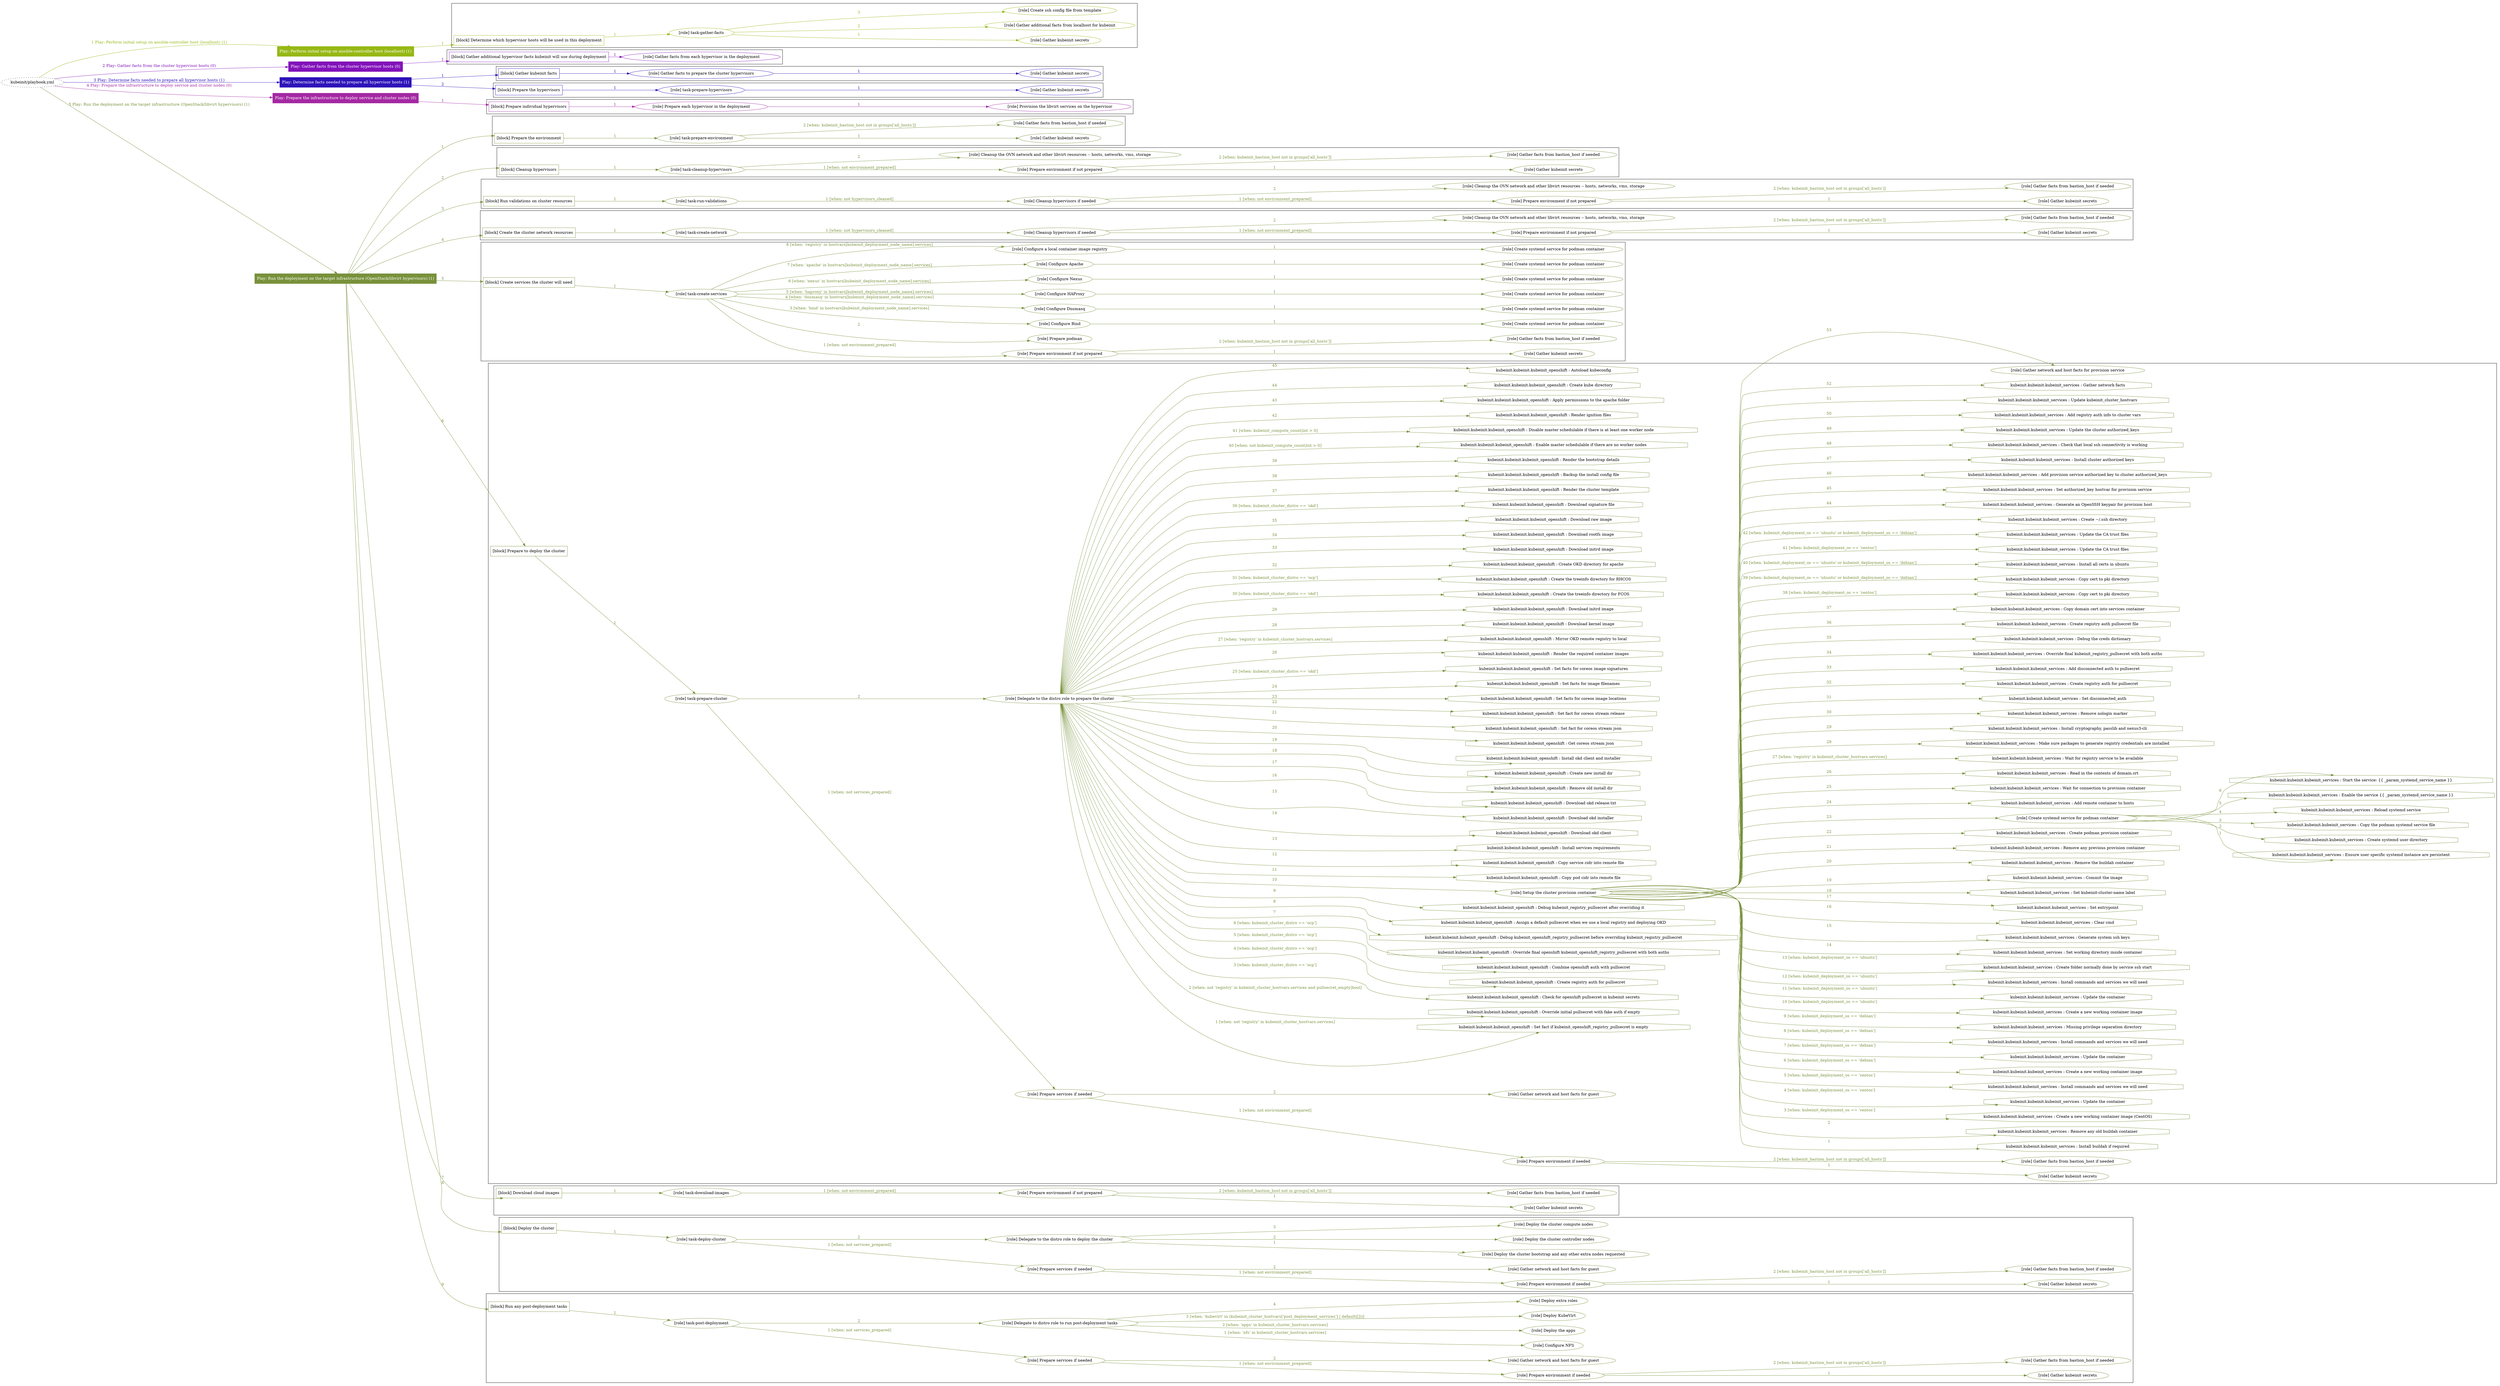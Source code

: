 digraph {
	graph [concentrate=true ordering=in rankdir=LR ratio=fill]
	edge [esep=5 sep=10]
	"kubeinit/playbook.yml" [URL="/home/runner/work/kubeinit/kubeinit/kubeinit/playbook.yml" id=playbook_8137a1a8 style=dotted]
	"kubeinit/playbook.yml" -> play_6a747b27 [label="1 Play: Perform initial setup on ansible-controller host (localhost) (1)" color="#96b814" fontcolor="#96b814" id=edge_play_6a747b27 labeltooltip="1 Play: Perform initial setup on ansible-controller host (localhost) (1)" tooltip="1 Play: Perform initial setup on ansible-controller host (localhost) (1)"]
	subgraph "Play: Perform initial setup on ansible-controller host (localhost) (1)" {
		play_6a747b27 [label="Play: Perform initial setup on ansible-controller host (localhost) (1)" URL="/home/runner/work/kubeinit/kubeinit/kubeinit/playbook.yml" color="#96b814" fontcolor="#ffffff" id=play_6a747b27 shape=box style=filled tooltip=localhost]
		play_6a747b27 -> block_bdb2812b [label=1 color="#96b814" fontcolor="#96b814" id=edge_block_bdb2812b labeltooltip=1 tooltip=1]
		subgraph cluster_block_bdb2812b {
			block_bdb2812b [label="[block] Determine which hypervisor hosts will be used in this deployment" URL="/home/runner/work/kubeinit/kubeinit/kubeinit/playbook.yml" color="#96b814" id=block_bdb2812b labeltooltip="Determine which hypervisor hosts will be used in this deployment" shape=box tooltip="Determine which hypervisor hosts will be used in this deployment"]
			block_bdb2812b -> role_d9f6bb6e [label="1 " color="#96b814" fontcolor="#96b814" id=edge_role_d9f6bb6e labeltooltip="1 " tooltip="1 "]
			subgraph "task-gather-facts" {
				role_d9f6bb6e [label="[role] task-gather-facts" URL="/home/runner/work/kubeinit/kubeinit/kubeinit/playbook.yml" color="#96b814" id=role_d9f6bb6e tooltip="task-gather-facts"]
				role_d9f6bb6e -> role_485d2b37 [label="1 " color="#96b814" fontcolor="#96b814" id=edge_role_485d2b37 labeltooltip="1 " tooltip="1 "]
				subgraph "Gather kubeinit secrets" {
					role_485d2b37 [label="[role] Gather kubeinit secrets" URL="/home/runner/.ansible/collections/ansible_collections/kubeinit/kubeinit/roles/kubeinit_prepare/tasks/build_hypervisors_group.yml" color="#96b814" id=role_485d2b37 tooltip="Gather kubeinit secrets"]
				}
				role_d9f6bb6e -> role_5ea5d0d2 [label="2 " color="#96b814" fontcolor="#96b814" id=edge_role_5ea5d0d2 labeltooltip="2 " tooltip="2 "]
				subgraph "Gather additional facts from localhost for kubeinit" {
					role_5ea5d0d2 [label="[role] Gather additional facts from localhost for kubeinit" URL="/home/runner/.ansible/collections/ansible_collections/kubeinit/kubeinit/roles/kubeinit_prepare/tasks/build_hypervisors_group.yml" color="#96b814" id=role_5ea5d0d2 tooltip="Gather additional facts from localhost for kubeinit"]
				}
				role_d9f6bb6e -> role_767e3711 [label="3 " color="#96b814" fontcolor="#96b814" id=edge_role_767e3711 labeltooltip="3 " tooltip="3 "]
				subgraph "Create ssh config file from template" {
					role_767e3711 [label="[role] Create ssh config file from template" URL="/home/runner/.ansible/collections/ansible_collections/kubeinit/kubeinit/roles/kubeinit_prepare/tasks/build_hypervisors_group.yml" color="#96b814" id=role_767e3711 tooltip="Create ssh config file from template"]
				}
			}
		}
	}
	"kubeinit/playbook.yml" -> play_a767a2f0 [label="2 Play: Gather facts from the cluster hypervisor hosts (0)" color="#8212ba" fontcolor="#8212ba" id=edge_play_a767a2f0 labeltooltip="2 Play: Gather facts from the cluster hypervisor hosts (0)" tooltip="2 Play: Gather facts from the cluster hypervisor hosts (0)"]
	subgraph "Play: Gather facts from the cluster hypervisor hosts (0)" {
		play_a767a2f0 [label="Play: Gather facts from the cluster hypervisor hosts (0)" URL="/home/runner/work/kubeinit/kubeinit/kubeinit/playbook.yml" color="#8212ba" fontcolor="#ffffff" id=play_a767a2f0 shape=box style=filled tooltip="Play: Gather facts from the cluster hypervisor hosts (0)"]
		play_a767a2f0 -> block_c819d9da [label=1 color="#8212ba" fontcolor="#8212ba" id=edge_block_c819d9da labeltooltip=1 tooltip=1]
		subgraph cluster_block_c819d9da {
			block_c819d9da [label="[block] Gather additional hypervisor facts kubeinit will use during deployment" URL="/home/runner/work/kubeinit/kubeinit/kubeinit/playbook.yml" color="#8212ba" id=block_c819d9da labeltooltip="Gather additional hypervisor facts kubeinit will use during deployment" shape=box tooltip="Gather additional hypervisor facts kubeinit will use during deployment"]
			block_c819d9da -> role_3475a5d3 [label="1 " color="#8212ba" fontcolor="#8212ba" id=edge_role_3475a5d3 labeltooltip="1 " tooltip="1 "]
			subgraph "Gather facts from each hypervisor in the deployment" {
				role_3475a5d3 [label="[role] Gather facts from each hypervisor in the deployment" URL="/home/runner/work/kubeinit/kubeinit/kubeinit/playbook.yml" color="#8212ba" id=role_3475a5d3 tooltip="Gather facts from each hypervisor in the deployment"]
			}
		}
	}
	"kubeinit/playbook.yml" -> play_014c4e4a [label="3 Play: Determine facts needed to prepare all hypervisor hosts (1)" color="#2d13b9" fontcolor="#2d13b9" id=edge_play_014c4e4a labeltooltip="3 Play: Determine facts needed to prepare all hypervisor hosts (1)" tooltip="3 Play: Determine facts needed to prepare all hypervisor hosts (1)"]
	subgraph "Play: Determine facts needed to prepare all hypervisor hosts (1)" {
		play_014c4e4a [label="Play: Determine facts needed to prepare all hypervisor hosts (1)" URL="/home/runner/work/kubeinit/kubeinit/kubeinit/playbook.yml" color="#2d13b9" fontcolor="#ffffff" id=play_014c4e4a shape=box style=filled tooltip=localhost]
		play_014c4e4a -> block_b43eac5f [label=1 color="#2d13b9" fontcolor="#2d13b9" id=edge_block_b43eac5f labeltooltip=1 tooltip=1]
		subgraph cluster_block_b43eac5f {
			block_b43eac5f [label="[block] Gather kubeinit facts" URL="/home/runner/work/kubeinit/kubeinit/kubeinit/playbook.yml" color="#2d13b9" id=block_b43eac5f labeltooltip="Gather kubeinit facts" shape=box tooltip="Gather kubeinit facts"]
			block_b43eac5f -> role_c7ee759b [label="1 " color="#2d13b9" fontcolor="#2d13b9" id=edge_role_c7ee759b labeltooltip="1 " tooltip="1 "]
			subgraph "Gather facts to prepare the cluster hypervisors" {
				role_c7ee759b [label="[role] Gather facts to prepare the cluster hypervisors" URL="/home/runner/work/kubeinit/kubeinit/kubeinit/playbook.yml" color="#2d13b9" id=role_c7ee759b tooltip="Gather facts to prepare the cluster hypervisors"]
				role_c7ee759b -> role_753e5c36 [label="1 " color="#2d13b9" fontcolor="#2d13b9" id=edge_role_753e5c36 labeltooltip="1 " tooltip="1 "]
				subgraph "Gather kubeinit secrets" {
					role_753e5c36 [label="[role] Gather kubeinit secrets" URL="/home/runner/.ansible/collections/ansible_collections/kubeinit/kubeinit/roles/kubeinit_prepare/tasks/gather_kubeinit_facts.yml" color="#2d13b9" id=role_753e5c36 tooltip="Gather kubeinit secrets"]
				}
			}
		}
		play_014c4e4a -> block_a2ec1fe7 [label=2 color="#2d13b9" fontcolor="#2d13b9" id=edge_block_a2ec1fe7 labeltooltip=2 tooltip=2]
		subgraph cluster_block_a2ec1fe7 {
			block_a2ec1fe7 [label="[block] Prepare the hypervisors" URL="/home/runner/work/kubeinit/kubeinit/kubeinit/playbook.yml" color="#2d13b9" id=block_a2ec1fe7 labeltooltip="Prepare the hypervisors" shape=box tooltip="Prepare the hypervisors"]
			block_a2ec1fe7 -> role_2589b803 [label="1 " color="#2d13b9" fontcolor="#2d13b9" id=edge_role_2589b803 labeltooltip="1 " tooltip="1 "]
			subgraph "task-prepare-hypervisors" {
				role_2589b803 [label="[role] task-prepare-hypervisors" URL="/home/runner/work/kubeinit/kubeinit/kubeinit/playbook.yml" color="#2d13b9" id=role_2589b803 tooltip="task-prepare-hypervisors"]
				role_2589b803 -> role_5ac0cfba [label="1 " color="#2d13b9" fontcolor="#2d13b9" id=edge_role_5ac0cfba labeltooltip="1 " tooltip="1 "]
				subgraph "Gather kubeinit secrets" {
					role_5ac0cfba [label="[role] Gather kubeinit secrets" URL="/home/runner/.ansible/collections/ansible_collections/kubeinit/kubeinit/roles/kubeinit_prepare/tasks/gather_kubeinit_facts.yml" color="#2d13b9" id=role_5ac0cfba tooltip="Gather kubeinit secrets"]
				}
			}
		}
	}
	"kubeinit/playbook.yml" -> play_ea8be013 [label="4 Play: Prepare the infrastructure to deploy service and cluster nodes (0)" color="#a428a3" fontcolor="#a428a3" id=edge_play_ea8be013 labeltooltip="4 Play: Prepare the infrastructure to deploy service and cluster nodes (0)" tooltip="4 Play: Prepare the infrastructure to deploy service and cluster nodes (0)"]
	subgraph "Play: Prepare the infrastructure to deploy service and cluster nodes (0)" {
		play_ea8be013 [label="Play: Prepare the infrastructure to deploy service and cluster nodes (0)" URL="/home/runner/work/kubeinit/kubeinit/kubeinit/playbook.yml" color="#a428a3" fontcolor="#ffffff" id=play_ea8be013 shape=box style=filled tooltip="Play: Prepare the infrastructure to deploy service and cluster nodes (0)"]
		play_ea8be013 -> block_6a06b3f1 [label=1 color="#a428a3" fontcolor="#a428a3" id=edge_block_6a06b3f1 labeltooltip=1 tooltip=1]
		subgraph cluster_block_6a06b3f1 {
			block_6a06b3f1 [label="[block] Prepare individual hypervisors" URL="/home/runner/work/kubeinit/kubeinit/kubeinit/playbook.yml" color="#a428a3" id=block_6a06b3f1 labeltooltip="Prepare individual hypervisors" shape=box tooltip="Prepare individual hypervisors"]
			block_6a06b3f1 -> role_6e486f93 [label="1 " color="#a428a3" fontcolor="#a428a3" id=edge_role_6e486f93 labeltooltip="1 " tooltip="1 "]
			subgraph "Prepare each hypervisor in the deployment" {
				role_6e486f93 [label="[role] Prepare each hypervisor in the deployment" URL="/home/runner/work/kubeinit/kubeinit/kubeinit/playbook.yml" color="#a428a3" id=role_6e486f93 tooltip="Prepare each hypervisor in the deployment"]
				role_6e486f93 -> role_0b9f970a [label="1 " color="#a428a3" fontcolor="#a428a3" id=edge_role_0b9f970a labeltooltip="1 " tooltip="1 "]
				subgraph "Provision the libvirt services on the hypervisor" {
					role_0b9f970a [label="[role] Provision the libvirt services on the hypervisor" URL="/home/runner/.ansible/collections/ansible_collections/kubeinit/kubeinit/roles/kubeinit_prepare/tasks/prepare_hypervisor.yml" color="#a428a3" id=role_0b9f970a tooltip="Provision the libvirt services on the hypervisor"]
				}
			}
		}
	}
	"kubeinit/playbook.yml" -> play_f6ee4d76 [label="5 Play: Run the deployment on the target infrastructure (OpenStack/libvirt hypervisors) (1)" color="#78913b" fontcolor="#78913b" id=edge_play_f6ee4d76 labeltooltip="5 Play: Run the deployment on the target infrastructure (OpenStack/libvirt hypervisors) (1)" tooltip="5 Play: Run the deployment on the target infrastructure (OpenStack/libvirt hypervisors) (1)"]
	subgraph "Play: Run the deployment on the target infrastructure (OpenStack/libvirt hypervisors) (1)" {
		play_f6ee4d76 [label="Play: Run the deployment on the target infrastructure (OpenStack/libvirt hypervisors) (1)" URL="/home/runner/work/kubeinit/kubeinit/kubeinit/playbook.yml" color="#78913b" fontcolor="#ffffff" id=play_f6ee4d76 shape=box style=filled tooltip=localhost]
		play_f6ee4d76 -> block_df62a520 [label=1 color="#78913b" fontcolor="#78913b" id=edge_block_df62a520 labeltooltip=1 tooltip=1]
		subgraph cluster_block_df62a520 {
			block_df62a520 [label="[block] Prepare the environment" URL="/home/runner/work/kubeinit/kubeinit/kubeinit/playbook.yml" color="#78913b" id=block_df62a520 labeltooltip="Prepare the environment" shape=box tooltip="Prepare the environment"]
			block_df62a520 -> role_112dfb39 [label="1 " color="#78913b" fontcolor="#78913b" id=edge_role_112dfb39 labeltooltip="1 " tooltip="1 "]
			subgraph "task-prepare-environment" {
				role_112dfb39 [label="[role] task-prepare-environment" URL="/home/runner/work/kubeinit/kubeinit/kubeinit/playbook.yml" color="#78913b" id=role_112dfb39 tooltip="task-prepare-environment"]
				role_112dfb39 -> role_da19316e [label="1 " color="#78913b" fontcolor="#78913b" id=edge_role_da19316e labeltooltip="1 " tooltip="1 "]
				subgraph "Gather kubeinit secrets" {
					role_da19316e [label="[role] Gather kubeinit secrets" URL="/home/runner/.ansible/collections/ansible_collections/kubeinit/kubeinit/roles/kubeinit_prepare/tasks/gather_kubeinit_facts.yml" color="#78913b" id=role_da19316e tooltip="Gather kubeinit secrets"]
				}
				role_112dfb39 -> role_2e787285 [label="2 [when: kubeinit_bastion_host not in groups['all_hosts']]" color="#78913b" fontcolor="#78913b" id=edge_role_2e787285 labeltooltip="2 [when: kubeinit_bastion_host not in groups['all_hosts']]" tooltip="2 [when: kubeinit_bastion_host not in groups['all_hosts']]"]
				subgraph "Gather facts from bastion_host if needed" {
					role_2e787285 [label="[role] Gather facts from bastion_host if needed" URL="/home/runner/.ansible/collections/ansible_collections/kubeinit/kubeinit/roles/kubeinit_prepare/tasks/main.yml" color="#78913b" id=role_2e787285 tooltip="Gather facts from bastion_host if needed"]
				}
			}
		}
		play_f6ee4d76 -> block_8234b2f4 [label=2 color="#78913b" fontcolor="#78913b" id=edge_block_8234b2f4 labeltooltip=2 tooltip=2]
		subgraph cluster_block_8234b2f4 {
			block_8234b2f4 [label="[block] Cleanup hypervisors" URL="/home/runner/work/kubeinit/kubeinit/kubeinit/playbook.yml" color="#78913b" id=block_8234b2f4 labeltooltip="Cleanup hypervisors" shape=box tooltip="Cleanup hypervisors"]
			block_8234b2f4 -> role_b504c4d8 [label="1 " color="#78913b" fontcolor="#78913b" id=edge_role_b504c4d8 labeltooltip="1 " tooltip="1 "]
			subgraph "task-cleanup-hypervisors" {
				role_b504c4d8 [label="[role] task-cleanup-hypervisors" URL="/home/runner/work/kubeinit/kubeinit/kubeinit/playbook.yml" color="#78913b" id=role_b504c4d8 tooltip="task-cleanup-hypervisors"]
				role_b504c4d8 -> role_1e591f5e [label="1 [when: not environment_prepared]" color="#78913b" fontcolor="#78913b" id=edge_role_1e591f5e labeltooltip="1 [when: not environment_prepared]" tooltip="1 [when: not environment_prepared]"]
				subgraph "Prepare environment if not prepared" {
					role_1e591f5e [label="[role] Prepare environment if not prepared" URL="/home/runner/.ansible/collections/ansible_collections/kubeinit/kubeinit/roles/kubeinit_libvirt/tasks/cleanup_hypervisors.yml" color="#78913b" id=role_1e591f5e tooltip="Prepare environment if not prepared"]
					role_1e591f5e -> role_9cf9390b [label="1 " color="#78913b" fontcolor="#78913b" id=edge_role_9cf9390b labeltooltip="1 " tooltip="1 "]
					subgraph "Gather kubeinit secrets" {
						role_9cf9390b [label="[role] Gather kubeinit secrets" URL="/home/runner/.ansible/collections/ansible_collections/kubeinit/kubeinit/roles/kubeinit_prepare/tasks/gather_kubeinit_facts.yml" color="#78913b" id=role_9cf9390b tooltip="Gather kubeinit secrets"]
					}
					role_1e591f5e -> role_c7d82e93 [label="2 [when: kubeinit_bastion_host not in groups['all_hosts']]" color="#78913b" fontcolor="#78913b" id=edge_role_c7d82e93 labeltooltip="2 [when: kubeinit_bastion_host not in groups['all_hosts']]" tooltip="2 [when: kubeinit_bastion_host not in groups['all_hosts']]"]
					subgraph "Gather facts from bastion_host if needed" {
						role_c7d82e93 [label="[role] Gather facts from bastion_host if needed" URL="/home/runner/.ansible/collections/ansible_collections/kubeinit/kubeinit/roles/kubeinit_prepare/tasks/main.yml" color="#78913b" id=role_c7d82e93 tooltip="Gather facts from bastion_host if needed"]
					}
				}
				role_b504c4d8 -> role_f6b5c3e3 [label="2 " color="#78913b" fontcolor="#78913b" id=edge_role_f6b5c3e3 labeltooltip="2 " tooltip="2 "]
				subgraph "Cleanup the OVN network and other libvirt resources -- hosts, networks, vms, storage" {
					role_f6b5c3e3 [label="[role] Cleanup the OVN network and other libvirt resources -- hosts, networks, vms, storage" URL="/home/runner/.ansible/collections/ansible_collections/kubeinit/kubeinit/roles/kubeinit_libvirt/tasks/cleanup_hypervisors.yml" color="#78913b" id=role_f6b5c3e3 tooltip="Cleanup the OVN network and other libvirt resources -- hosts, networks, vms, storage"]
				}
			}
		}
		play_f6ee4d76 -> block_abff5ef5 [label=3 color="#78913b" fontcolor="#78913b" id=edge_block_abff5ef5 labeltooltip=3 tooltip=3]
		subgraph cluster_block_abff5ef5 {
			block_abff5ef5 [label="[block] Run validations on cluster resources" URL="/home/runner/work/kubeinit/kubeinit/kubeinit/playbook.yml" color="#78913b" id=block_abff5ef5 labeltooltip="Run validations on cluster resources" shape=box tooltip="Run validations on cluster resources"]
			block_abff5ef5 -> role_03505160 [label="1 " color="#78913b" fontcolor="#78913b" id=edge_role_03505160 labeltooltip="1 " tooltip="1 "]
			subgraph "task-run-validations" {
				role_03505160 [label="[role] task-run-validations" URL="/home/runner/work/kubeinit/kubeinit/kubeinit/playbook.yml" color="#78913b" id=role_03505160 tooltip="task-run-validations"]
				role_03505160 -> role_4e3fd8d8 [label="1 [when: not hypervisors_cleaned]" color="#78913b" fontcolor="#78913b" id=edge_role_4e3fd8d8 labeltooltip="1 [when: not hypervisors_cleaned]" tooltip="1 [when: not hypervisors_cleaned]"]
				subgraph "Cleanup hypervisors if needed" {
					role_4e3fd8d8 [label="[role] Cleanup hypervisors if needed" URL="/home/runner/.ansible/collections/ansible_collections/kubeinit/kubeinit/roles/kubeinit_validations/tasks/main.yml" color="#78913b" id=role_4e3fd8d8 tooltip="Cleanup hypervisors if needed"]
					role_4e3fd8d8 -> role_1932f140 [label="1 [when: not environment_prepared]" color="#78913b" fontcolor="#78913b" id=edge_role_1932f140 labeltooltip="1 [when: not environment_prepared]" tooltip="1 [when: not environment_prepared]"]
					subgraph "Prepare environment if not prepared" {
						role_1932f140 [label="[role] Prepare environment if not prepared" URL="/home/runner/.ansible/collections/ansible_collections/kubeinit/kubeinit/roles/kubeinit_libvirt/tasks/cleanup_hypervisors.yml" color="#78913b" id=role_1932f140 tooltip="Prepare environment if not prepared"]
						role_1932f140 -> role_d6e47c48 [label="1 " color="#78913b" fontcolor="#78913b" id=edge_role_d6e47c48 labeltooltip="1 " tooltip="1 "]
						subgraph "Gather kubeinit secrets" {
							role_d6e47c48 [label="[role] Gather kubeinit secrets" URL="/home/runner/.ansible/collections/ansible_collections/kubeinit/kubeinit/roles/kubeinit_prepare/tasks/gather_kubeinit_facts.yml" color="#78913b" id=role_d6e47c48 tooltip="Gather kubeinit secrets"]
						}
						role_1932f140 -> role_a4e15f5e [label="2 [when: kubeinit_bastion_host not in groups['all_hosts']]" color="#78913b" fontcolor="#78913b" id=edge_role_a4e15f5e labeltooltip="2 [when: kubeinit_bastion_host not in groups['all_hosts']]" tooltip="2 [when: kubeinit_bastion_host not in groups['all_hosts']]"]
						subgraph "Gather facts from bastion_host if needed" {
							role_a4e15f5e [label="[role] Gather facts from bastion_host if needed" URL="/home/runner/.ansible/collections/ansible_collections/kubeinit/kubeinit/roles/kubeinit_prepare/tasks/main.yml" color="#78913b" id=role_a4e15f5e tooltip="Gather facts from bastion_host if needed"]
						}
					}
					role_4e3fd8d8 -> role_44beae80 [label="2 " color="#78913b" fontcolor="#78913b" id=edge_role_44beae80 labeltooltip="2 " tooltip="2 "]
					subgraph "Cleanup the OVN network and other libvirt resources -- hosts, networks, vms, storage" {
						role_44beae80 [label="[role] Cleanup the OVN network and other libvirt resources -- hosts, networks, vms, storage" URL="/home/runner/.ansible/collections/ansible_collections/kubeinit/kubeinit/roles/kubeinit_libvirt/tasks/cleanup_hypervisors.yml" color="#78913b" id=role_44beae80 tooltip="Cleanup the OVN network and other libvirt resources -- hosts, networks, vms, storage"]
					}
				}
			}
		}
		play_f6ee4d76 -> block_2f888e3f [label=4 color="#78913b" fontcolor="#78913b" id=edge_block_2f888e3f labeltooltip=4 tooltip=4]
		subgraph cluster_block_2f888e3f {
			block_2f888e3f [label="[block] Create the cluster network resources" URL="/home/runner/work/kubeinit/kubeinit/kubeinit/playbook.yml" color="#78913b" id=block_2f888e3f labeltooltip="Create the cluster network resources" shape=box tooltip="Create the cluster network resources"]
			block_2f888e3f -> role_03bf09ef [label="1 " color="#78913b" fontcolor="#78913b" id=edge_role_03bf09ef labeltooltip="1 " tooltip="1 "]
			subgraph "task-create-network" {
				role_03bf09ef [label="[role] task-create-network" URL="/home/runner/work/kubeinit/kubeinit/kubeinit/playbook.yml" color="#78913b" id=role_03bf09ef tooltip="task-create-network"]
				role_03bf09ef -> role_80eee60a [label="1 [when: not hypervisors_cleaned]" color="#78913b" fontcolor="#78913b" id=edge_role_80eee60a labeltooltip="1 [when: not hypervisors_cleaned]" tooltip="1 [when: not hypervisors_cleaned]"]
				subgraph "Cleanup hypervisors if needed" {
					role_80eee60a [label="[role] Cleanup hypervisors if needed" URL="/home/runner/.ansible/collections/ansible_collections/kubeinit/kubeinit/roles/kubeinit_libvirt/tasks/create_network.yml" color="#78913b" id=role_80eee60a tooltip="Cleanup hypervisors if needed"]
					role_80eee60a -> role_56eeb85d [label="1 [when: not environment_prepared]" color="#78913b" fontcolor="#78913b" id=edge_role_56eeb85d labeltooltip="1 [when: not environment_prepared]" tooltip="1 [when: not environment_prepared]"]
					subgraph "Prepare environment if not prepared" {
						role_56eeb85d [label="[role] Prepare environment if not prepared" URL="/home/runner/.ansible/collections/ansible_collections/kubeinit/kubeinit/roles/kubeinit_libvirt/tasks/cleanup_hypervisors.yml" color="#78913b" id=role_56eeb85d tooltip="Prepare environment if not prepared"]
						role_56eeb85d -> role_63100cd0 [label="1 " color="#78913b" fontcolor="#78913b" id=edge_role_63100cd0 labeltooltip="1 " tooltip="1 "]
						subgraph "Gather kubeinit secrets" {
							role_63100cd0 [label="[role] Gather kubeinit secrets" URL="/home/runner/.ansible/collections/ansible_collections/kubeinit/kubeinit/roles/kubeinit_prepare/tasks/gather_kubeinit_facts.yml" color="#78913b" id=role_63100cd0 tooltip="Gather kubeinit secrets"]
						}
						role_56eeb85d -> role_e5d55796 [label="2 [when: kubeinit_bastion_host not in groups['all_hosts']]" color="#78913b" fontcolor="#78913b" id=edge_role_e5d55796 labeltooltip="2 [when: kubeinit_bastion_host not in groups['all_hosts']]" tooltip="2 [when: kubeinit_bastion_host not in groups['all_hosts']]"]
						subgraph "Gather facts from bastion_host if needed" {
							role_e5d55796 [label="[role] Gather facts from bastion_host if needed" URL="/home/runner/.ansible/collections/ansible_collections/kubeinit/kubeinit/roles/kubeinit_prepare/tasks/main.yml" color="#78913b" id=role_e5d55796 tooltip="Gather facts from bastion_host if needed"]
						}
					}
					role_80eee60a -> role_2c4d58df [label="2 " color="#78913b" fontcolor="#78913b" id=edge_role_2c4d58df labeltooltip="2 " tooltip="2 "]
					subgraph "Cleanup the OVN network and other libvirt resources -- hosts, networks, vms, storage" {
						role_2c4d58df [label="[role] Cleanup the OVN network and other libvirt resources -- hosts, networks, vms, storage" URL="/home/runner/.ansible/collections/ansible_collections/kubeinit/kubeinit/roles/kubeinit_libvirt/tasks/cleanup_hypervisors.yml" color="#78913b" id=role_2c4d58df tooltip="Cleanup the OVN network and other libvirt resources -- hosts, networks, vms, storage"]
					}
				}
			}
		}
		play_f6ee4d76 -> block_9ca5fefe [label=5 color="#78913b" fontcolor="#78913b" id=edge_block_9ca5fefe labeltooltip=5 tooltip=5]
		subgraph cluster_block_9ca5fefe {
			block_9ca5fefe [label="[block] Create services the cluster will need" URL="/home/runner/work/kubeinit/kubeinit/kubeinit/playbook.yml" color="#78913b" id=block_9ca5fefe labeltooltip="Create services the cluster will need" shape=box tooltip="Create services the cluster will need"]
			block_9ca5fefe -> role_4ab13e0b [label="1 " color="#78913b" fontcolor="#78913b" id=edge_role_4ab13e0b labeltooltip="1 " tooltip="1 "]
			subgraph "task-create-services" {
				role_4ab13e0b [label="[role] task-create-services" URL="/home/runner/work/kubeinit/kubeinit/kubeinit/playbook.yml" color="#78913b" id=role_4ab13e0b tooltip="task-create-services"]
				role_4ab13e0b -> role_66c7fccb [label="1 [when: not environment_prepared]" color="#78913b" fontcolor="#78913b" id=edge_role_66c7fccb labeltooltip="1 [when: not environment_prepared]" tooltip="1 [when: not environment_prepared]"]
				subgraph "Prepare environment if not prepared" {
					role_66c7fccb [label="[role] Prepare environment if not prepared" URL="/home/runner/.ansible/collections/ansible_collections/kubeinit/kubeinit/roles/kubeinit_services/tasks/main.yml" color="#78913b" id=role_66c7fccb tooltip="Prepare environment if not prepared"]
					role_66c7fccb -> role_9db6258c [label="1 " color="#78913b" fontcolor="#78913b" id=edge_role_9db6258c labeltooltip="1 " tooltip="1 "]
					subgraph "Gather kubeinit secrets" {
						role_9db6258c [label="[role] Gather kubeinit secrets" URL="/home/runner/.ansible/collections/ansible_collections/kubeinit/kubeinit/roles/kubeinit_prepare/tasks/gather_kubeinit_facts.yml" color="#78913b" id=role_9db6258c tooltip="Gather kubeinit secrets"]
					}
					role_66c7fccb -> role_61f47fea [label="2 [when: kubeinit_bastion_host not in groups['all_hosts']]" color="#78913b" fontcolor="#78913b" id=edge_role_61f47fea labeltooltip="2 [when: kubeinit_bastion_host not in groups['all_hosts']]" tooltip="2 [when: kubeinit_bastion_host not in groups['all_hosts']]"]
					subgraph "Gather facts from bastion_host if needed" {
						role_61f47fea [label="[role] Gather facts from bastion_host if needed" URL="/home/runner/.ansible/collections/ansible_collections/kubeinit/kubeinit/roles/kubeinit_prepare/tasks/main.yml" color="#78913b" id=role_61f47fea tooltip="Gather facts from bastion_host if needed"]
					}
				}
				role_4ab13e0b -> role_5bb5e8d4 [label="2 " color="#78913b" fontcolor="#78913b" id=edge_role_5bb5e8d4 labeltooltip="2 " tooltip="2 "]
				subgraph "Prepare podman" {
					role_5bb5e8d4 [label="[role] Prepare podman" URL="/home/runner/.ansible/collections/ansible_collections/kubeinit/kubeinit/roles/kubeinit_services/tasks/00_create_service_pod.yml" color="#78913b" id=role_5bb5e8d4 tooltip="Prepare podman"]
				}
				role_4ab13e0b -> role_af24b9c5 [label="3 [when: 'bind' in hostvars[kubeinit_deployment_node_name].services]" color="#78913b" fontcolor="#78913b" id=edge_role_af24b9c5 labeltooltip="3 [when: 'bind' in hostvars[kubeinit_deployment_node_name].services]" tooltip="3 [when: 'bind' in hostvars[kubeinit_deployment_node_name].services]"]
				subgraph "Configure Bind" {
					role_af24b9c5 [label="[role] Configure Bind" URL="/home/runner/.ansible/collections/ansible_collections/kubeinit/kubeinit/roles/kubeinit_services/tasks/start_services_containers.yml" color="#78913b" id=role_af24b9c5 tooltip="Configure Bind"]
					role_af24b9c5 -> role_00b45555 [label="1 " color="#78913b" fontcolor="#78913b" id=edge_role_00b45555 labeltooltip="1 " tooltip="1 "]
					subgraph "Create systemd service for podman container" {
						role_00b45555 [label="[role] Create systemd service for podman container" URL="/home/runner/.ansible/collections/ansible_collections/kubeinit/kubeinit/roles/kubeinit_bind/tasks/main.yml" color="#78913b" id=role_00b45555 tooltip="Create systemd service for podman container"]
					}
				}
				role_4ab13e0b -> role_5e032b01 [label="4 [when: 'dnsmasq' in hostvars[kubeinit_deployment_node_name].services]" color="#78913b" fontcolor="#78913b" id=edge_role_5e032b01 labeltooltip="4 [when: 'dnsmasq' in hostvars[kubeinit_deployment_node_name].services]" tooltip="4 [when: 'dnsmasq' in hostvars[kubeinit_deployment_node_name].services]"]
				subgraph "Configure Dnsmasq" {
					role_5e032b01 [label="[role] Configure Dnsmasq" URL="/home/runner/.ansible/collections/ansible_collections/kubeinit/kubeinit/roles/kubeinit_services/tasks/start_services_containers.yml" color="#78913b" id=role_5e032b01 tooltip="Configure Dnsmasq"]
					role_5e032b01 -> role_4163db24 [label="1 " color="#78913b" fontcolor="#78913b" id=edge_role_4163db24 labeltooltip="1 " tooltip="1 "]
					subgraph "Create systemd service for podman container" {
						role_4163db24 [label="[role] Create systemd service for podman container" URL="/home/runner/.ansible/collections/ansible_collections/kubeinit/kubeinit/roles/kubeinit_dnsmasq/tasks/main.yml" color="#78913b" id=role_4163db24 tooltip="Create systemd service for podman container"]
					}
				}
				role_4ab13e0b -> role_ebe9b9cd [label="5 [when: 'haproxy' in hostvars[kubeinit_deployment_node_name].services]" color="#78913b" fontcolor="#78913b" id=edge_role_ebe9b9cd labeltooltip="5 [when: 'haproxy' in hostvars[kubeinit_deployment_node_name].services]" tooltip="5 [when: 'haproxy' in hostvars[kubeinit_deployment_node_name].services]"]
				subgraph "Configure HAProxy" {
					role_ebe9b9cd [label="[role] Configure HAProxy" URL="/home/runner/.ansible/collections/ansible_collections/kubeinit/kubeinit/roles/kubeinit_services/tasks/start_services_containers.yml" color="#78913b" id=role_ebe9b9cd tooltip="Configure HAProxy"]
					role_ebe9b9cd -> role_56119844 [label="1 " color="#78913b" fontcolor="#78913b" id=edge_role_56119844 labeltooltip="1 " tooltip="1 "]
					subgraph "Create systemd service for podman container" {
						role_56119844 [label="[role] Create systemd service for podman container" URL="/home/runner/.ansible/collections/ansible_collections/kubeinit/kubeinit/roles/kubeinit_haproxy/tasks/main.yml" color="#78913b" id=role_56119844 tooltip="Create systemd service for podman container"]
					}
				}
				role_4ab13e0b -> role_86d17d69 [label="6 [when: 'nexus' in hostvars[kubeinit_deployment_node_name].services]" color="#78913b" fontcolor="#78913b" id=edge_role_86d17d69 labeltooltip="6 [when: 'nexus' in hostvars[kubeinit_deployment_node_name].services]" tooltip="6 [when: 'nexus' in hostvars[kubeinit_deployment_node_name].services]"]
				subgraph "Configure Nexus" {
					role_86d17d69 [label="[role] Configure Nexus" URL="/home/runner/.ansible/collections/ansible_collections/kubeinit/kubeinit/roles/kubeinit_services/tasks/start_services_containers.yml" color="#78913b" id=role_86d17d69 tooltip="Configure Nexus"]
					role_86d17d69 -> role_ca170875 [label="1 " color="#78913b" fontcolor="#78913b" id=edge_role_ca170875 labeltooltip="1 " tooltip="1 "]
					subgraph "Create systemd service for podman container" {
						role_ca170875 [label="[role] Create systemd service for podman container" URL="/home/runner/.ansible/collections/ansible_collections/kubeinit/kubeinit/roles/kubeinit_nexus/tasks/main.yml" color="#78913b" id=role_ca170875 tooltip="Create systemd service for podman container"]
					}
				}
				role_4ab13e0b -> role_428e5e95 [label="7 [when: 'apache' in hostvars[kubeinit_deployment_node_name].services]" color="#78913b" fontcolor="#78913b" id=edge_role_428e5e95 labeltooltip="7 [when: 'apache' in hostvars[kubeinit_deployment_node_name].services]" tooltip="7 [when: 'apache' in hostvars[kubeinit_deployment_node_name].services]"]
				subgraph "Configure Apache" {
					role_428e5e95 [label="[role] Configure Apache" URL="/home/runner/.ansible/collections/ansible_collections/kubeinit/kubeinit/roles/kubeinit_services/tasks/start_services_containers.yml" color="#78913b" id=role_428e5e95 tooltip="Configure Apache"]
					role_428e5e95 -> role_a83e4545 [label="1 " color="#78913b" fontcolor="#78913b" id=edge_role_a83e4545 labeltooltip="1 " tooltip="1 "]
					subgraph "Create systemd service for podman container" {
						role_a83e4545 [label="[role] Create systemd service for podman container" URL="/home/runner/.ansible/collections/ansible_collections/kubeinit/kubeinit/roles/kubeinit_apache/tasks/main.yml" color="#78913b" id=role_a83e4545 tooltip="Create systemd service for podman container"]
					}
				}
				role_4ab13e0b -> role_e3573439 [label="8 [when: 'registry' in hostvars[kubeinit_deployment_node_name].services]" color="#78913b" fontcolor="#78913b" id=edge_role_e3573439 labeltooltip="8 [when: 'registry' in hostvars[kubeinit_deployment_node_name].services]" tooltip="8 [when: 'registry' in hostvars[kubeinit_deployment_node_name].services]"]
				subgraph "Configure a local container image registry" {
					role_e3573439 [label="[role] Configure a local container image registry" URL="/home/runner/.ansible/collections/ansible_collections/kubeinit/kubeinit/roles/kubeinit_services/tasks/start_services_containers.yml" color="#78913b" id=role_e3573439 tooltip="Configure a local container image registry"]
					role_e3573439 -> role_6cd8cd54 [label="1 " color="#78913b" fontcolor="#78913b" id=edge_role_6cd8cd54 labeltooltip="1 " tooltip="1 "]
					subgraph "Create systemd service for podman container" {
						role_6cd8cd54 [label="[role] Create systemd service for podman container" URL="/home/runner/.ansible/collections/ansible_collections/kubeinit/kubeinit/roles/kubeinit_registry/tasks/main.yml" color="#78913b" id=role_6cd8cd54 tooltip="Create systemd service for podman container"]
					}
				}
			}
		}
		play_f6ee4d76 -> block_691a7adb [label=6 color="#78913b" fontcolor="#78913b" id=edge_block_691a7adb labeltooltip=6 tooltip=6]
		subgraph cluster_block_691a7adb {
			block_691a7adb [label="[block] Prepare to deploy the cluster" URL="/home/runner/work/kubeinit/kubeinit/kubeinit/playbook.yml" color="#78913b" id=block_691a7adb labeltooltip="Prepare to deploy the cluster" shape=box tooltip="Prepare to deploy the cluster"]
			block_691a7adb -> role_aa8b6b19 [label="1 " color="#78913b" fontcolor="#78913b" id=edge_role_aa8b6b19 labeltooltip="1 " tooltip="1 "]
			subgraph "task-prepare-cluster" {
				role_aa8b6b19 [label="[role] task-prepare-cluster" URL="/home/runner/work/kubeinit/kubeinit/kubeinit/playbook.yml" color="#78913b" id=role_aa8b6b19 tooltip="task-prepare-cluster"]
				role_aa8b6b19 -> role_f1bb66e9 [label="1 [when: not services_prepared]" color="#78913b" fontcolor="#78913b" id=edge_role_f1bb66e9 labeltooltip="1 [when: not services_prepared]" tooltip="1 [when: not services_prepared]"]
				subgraph "Prepare services if needed" {
					role_f1bb66e9 [label="[role] Prepare services if needed" URL="/home/runner/.ansible/collections/ansible_collections/kubeinit/kubeinit/roles/kubeinit_prepare/tasks/prepare_cluster.yml" color="#78913b" id=role_f1bb66e9 tooltip="Prepare services if needed"]
					role_f1bb66e9 -> role_0ba07e0b [label="1 [when: not environment_prepared]" color="#78913b" fontcolor="#78913b" id=edge_role_0ba07e0b labeltooltip="1 [when: not environment_prepared]" tooltip="1 [when: not environment_prepared]"]
					subgraph "Prepare environment if needed" {
						role_0ba07e0b [label="[role] Prepare environment if needed" URL="/home/runner/.ansible/collections/ansible_collections/kubeinit/kubeinit/roles/kubeinit_services/tasks/prepare_services.yml" color="#78913b" id=role_0ba07e0b tooltip="Prepare environment if needed"]
						role_0ba07e0b -> role_b697976a [label="1 " color="#78913b" fontcolor="#78913b" id=edge_role_b697976a labeltooltip="1 " tooltip="1 "]
						subgraph "Gather kubeinit secrets" {
							role_b697976a [label="[role] Gather kubeinit secrets" URL="/home/runner/.ansible/collections/ansible_collections/kubeinit/kubeinit/roles/kubeinit_prepare/tasks/gather_kubeinit_facts.yml" color="#78913b" id=role_b697976a tooltip="Gather kubeinit secrets"]
						}
						role_0ba07e0b -> role_5d443d2c [label="2 [when: kubeinit_bastion_host not in groups['all_hosts']]" color="#78913b" fontcolor="#78913b" id=edge_role_5d443d2c labeltooltip="2 [when: kubeinit_bastion_host not in groups['all_hosts']]" tooltip="2 [when: kubeinit_bastion_host not in groups['all_hosts']]"]
						subgraph "Gather facts from bastion_host if needed" {
							role_5d443d2c [label="[role] Gather facts from bastion_host if needed" URL="/home/runner/.ansible/collections/ansible_collections/kubeinit/kubeinit/roles/kubeinit_prepare/tasks/main.yml" color="#78913b" id=role_5d443d2c tooltip="Gather facts from bastion_host if needed"]
						}
					}
					role_f1bb66e9 -> role_4005624b [label="2 " color="#78913b" fontcolor="#78913b" id=edge_role_4005624b labeltooltip="2 " tooltip="2 "]
					subgraph "Gather network and host facts for guest" {
						role_4005624b [label="[role] Gather network and host facts for guest" URL="/home/runner/.ansible/collections/ansible_collections/kubeinit/kubeinit/roles/kubeinit_services/tasks/prepare_services.yml" color="#78913b" id=role_4005624b tooltip="Gather network and host facts for guest"]
					}
				}
				role_aa8b6b19 -> role_edf9cb3a [label="2 " color="#78913b" fontcolor="#78913b" id=edge_role_edf9cb3a labeltooltip="2 " tooltip="2 "]
				subgraph "Delegate to the distro role to prepare the cluster" {
					role_edf9cb3a [label="[role] Delegate to the distro role to prepare the cluster" URL="/home/runner/.ansible/collections/ansible_collections/kubeinit/kubeinit/roles/kubeinit_prepare/tasks/prepare_cluster.yml" color="#78913b" id=role_edf9cb3a tooltip="Delegate to the distro role to prepare the cluster"]
					task_e0db6ecf [label="kubeinit.kubeinit.kubeinit_openshift : Set fact if kubeinit_openshift_registry_pullsecret is empty" URL="/home/runner/.ansible/collections/ansible_collections/kubeinit/kubeinit/roles/kubeinit_openshift/tasks/prepare_cluster.yml" color="#78913b" id=task_e0db6ecf shape=octagon tooltip="kubeinit.kubeinit.kubeinit_openshift : Set fact if kubeinit_openshift_registry_pullsecret is empty"]
					role_edf9cb3a -> task_e0db6ecf [label="1 [when: not 'registry' in kubeinit_cluster_hostvars.services]" color="#78913b" fontcolor="#78913b" id=edge_task_e0db6ecf labeltooltip="1 [when: not 'registry' in kubeinit_cluster_hostvars.services]" tooltip="1 [when: not 'registry' in kubeinit_cluster_hostvars.services]"]
					task_d8fe5d45 [label="kubeinit.kubeinit.kubeinit_openshift : Override initial pullsecret with fake auth if empty" URL="/home/runner/.ansible/collections/ansible_collections/kubeinit/kubeinit/roles/kubeinit_openshift/tasks/prepare_cluster.yml" color="#78913b" id=task_d8fe5d45 shape=octagon tooltip="kubeinit.kubeinit.kubeinit_openshift : Override initial pullsecret with fake auth if empty"]
					role_edf9cb3a -> task_d8fe5d45 [label="2 [when: not 'registry' in kubeinit_cluster_hostvars.services and pullsecret_empty|bool]" color="#78913b" fontcolor="#78913b" id=edge_task_d8fe5d45 labeltooltip="2 [when: not 'registry' in kubeinit_cluster_hostvars.services and pullsecret_empty|bool]" tooltip="2 [when: not 'registry' in kubeinit_cluster_hostvars.services and pullsecret_empty|bool]"]
					task_03ecfb22 [label="kubeinit.kubeinit.kubeinit_openshift : Check for openshift pullsecret in kubeinit secrets" URL="/home/runner/.ansible/collections/ansible_collections/kubeinit/kubeinit/roles/kubeinit_openshift/tasks/prepare_cluster.yml" color="#78913b" id=task_03ecfb22 shape=octagon tooltip="kubeinit.kubeinit.kubeinit_openshift : Check for openshift pullsecret in kubeinit secrets"]
					role_edf9cb3a -> task_03ecfb22 [label="3 [when: kubeinit_cluster_distro == 'ocp']" color="#78913b" fontcolor="#78913b" id=edge_task_03ecfb22 labeltooltip="3 [when: kubeinit_cluster_distro == 'ocp']" tooltip="3 [when: kubeinit_cluster_distro == 'ocp']"]
					task_6e1a8cbc [label="kubeinit.kubeinit.kubeinit_openshift : Create registry auth for pullsecret" URL="/home/runner/.ansible/collections/ansible_collections/kubeinit/kubeinit/roles/kubeinit_openshift/tasks/prepare_cluster.yml" color="#78913b" id=task_6e1a8cbc shape=octagon tooltip="kubeinit.kubeinit.kubeinit_openshift : Create registry auth for pullsecret"]
					role_edf9cb3a -> task_6e1a8cbc [label="4 [when: kubeinit_cluster_distro == 'ocp']" color="#78913b" fontcolor="#78913b" id=edge_task_6e1a8cbc labeltooltip="4 [when: kubeinit_cluster_distro == 'ocp']" tooltip="4 [when: kubeinit_cluster_distro == 'ocp']"]
					task_0710aad9 [label="kubeinit.kubeinit.kubeinit_openshift : Combine openshift auth with pullsecret" URL="/home/runner/.ansible/collections/ansible_collections/kubeinit/kubeinit/roles/kubeinit_openshift/tasks/prepare_cluster.yml" color="#78913b" id=task_0710aad9 shape=octagon tooltip="kubeinit.kubeinit.kubeinit_openshift : Combine openshift auth with pullsecret"]
					role_edf9cb3a -> task_0710aad9 [label="5 [when: kubeinit_cluster_distro == 'ocp']" color="#78913b" fontcolor="#78913b" id=edge_task_0710aad9 labeltooltip="5 [when: kubeinit_cluster_distro == 'ocp']" tooltip="5 [when: kubeinit_cluster_distro == 'ocp']"]
					task_b4834fe5 [label="kubeinit.kubeinit.kubeinit_openshift : Override final openshift kubeinit_openshift_registry_pullsecret with both auths" URL="/home/runner/.ansible/collections/ansible_collections/kubeinit/kubeinit/roles/kubeinit_openshift/tasks/prepare_cluster.yml" color="#78913b" id=task_b4834fe5 shape=octagon tooltip="kubeinit.kubeinit.kubeinit_openshift : Override final openshift kubeinit_openshift_registry_pullsecret with both auths"]
					role_edf9cb3a -> task_b4834fe5 [label="6 [when: kubeinit_cluster_distro == 'ocp']" color="#78913b" fontcolor="#78913b" id=edge_task_b4834fe5 labeltooltip="6 [when: kubeinit_cluster_distro == 'ocp']" tooltip="6 [when: kubeinit_cluster_distro == 'ocp']"]
					task_24d82908 [label="kubeinit.kubeinit.kubeinit_openshift : Debug kubeinit_openshift_registry_pullsecret before overriding kubeinit_registry_pullsecret" URL="/home/runner/.ansible/collections/ansible_collections/kubeinit/kubeinit/roles/kubeinit_openshift/tasks/prepare_cluster.yml" color="#78913b" id=task_24d82908 shape=octagon tooltip="kubeinit.kubeinit.kubeinit_openshift : Debug kubeinit_openshift_registry_pullsecret before overriding kubeinit_registry_pullsecret"]
					role_edf9cb3a -> task_24d82908 [label="7 " color="#78913b" fontcolor="#78913b" id=edge_task_24d82908 labeltooltip="7 " tooltip="7 "]
					task_fe912690 [label="kubeinit.kubeinit.kubeinit_openshift : Assign a default pullsecret when we use a local registry and deploying OKD" URL="/home/runner/.ansible/collections/ansible_collections/kubeinit/kubeinit/roles/kubeinit_openshift/tasks/prepare_cluster.yml" color="#78913b" id=task_fe912690 shape=octagon tooltip="kubeinit.kubeinit.kubeinit_openshift : Assign a default pullsecret when we use a local registry and deploying OKD"]
					role_edf9cb3a -> task_fe912690 [label="8 " color="#78913b" fontcolor="#78913b" id=edge_task_fe912690 labeltooltip="8 " tooltip="8 "]
					task_e37db79e [label="kubeinit.kubeinit.kubeinit_openshift : Debug kubeinit_registry_pullsecret after overriding it" URL="/home/runner/.ansible/collections/ansible_collections/kubeinit/kubeinit/roles/kubeinit_openshift/tasks/prepare_cluster.yml" color="#78913b" id=task_e37db79e shape=octagon tooltip="kubeinit.kubeinit.kubeinit_openshift : Debug kubeinit_registry_pullsecret after overriding it"]
					role_edf9cb3a -> task_e37db79e [label="9 " color="#78913b" fontcolor="#78913b" id=edge_task_e37db79e labeltooltip="9 " tooltip="9 "]
					role_edf9cb3a -> role_9de8ef06 [label="10 " color="#78913b" fontcolor="#78913b" id=edge_role_9de8ef06 labeltooltip="10 " tooltip="10 "]
					subgraph "Setup the cluster provision container" {
						role_9de8ef06 [label="[role] Setup the cluster provision container" URL="/home/runner/.ansible/collections/ansible_collections/kubeinit/kubeinit/roles/kubeinit_openshift/tasks/prepare_cluster.yml" color="#78913b" id=role_9de8ef06 tooltip="Setup the cluster provision container"]
						task_6517ea99 [label="kubeinit.kubeinit.kubeinit_services : Install buildah if required" URL="/home/runner/.ansible/collections/ansible_collections/kubeinit/kubeinit/roles/kubeinit_services/tasks/create_provision_container.yml" color="#78913b" id=task_6517ea99 shape=octagon tooltip="kubeinit.kubeinit.kubeinit_services : Install buildah if required"]
						role_9de8ef06 -> task_6517ea99 [label="1 " color="#78913b" fontcolor="#78913b" id=edge_task_6517ea99 labeltooltip="1 " tooltip="1 "]
						task_57dbff17 [label="kubeinit.kubeinit.kubeinit_services : Remove any old buildah container" URL="/home/runner/.ansible/collections/ansible_collections/kubeinit/kubeinit/roles/kubeinit_services/tasks/create_provision_container.yml" color="#78913b" id=task_57dbff17 shape=octagon tooltip="kubeinit.kubeinit.kubeinit_services : Remove any old buildah container"]
						role_9de8ef06 -> task_57dbff17 [label="2 " color="#78913b" fontcolor="#78913b" id=edge_task_57dbff17 labeltooltip="2 " tooltip="2 "]
						task_3c1ea086 [label="kubeinit.kubeinit.kubeinit_services : Create a new working container image (CentOS)" URL="/home/runner/.ansible/collections/ansible_collections/kubeinit/kubeinit/roles/kubeinit_services/tasks/create_provision_container.yml" color="#78913b" id=task_3c1ea086 shape=octagon tooltip="kubeinit.kubeinit.kubeinit_services : Create a new working container image (CentOS)"]
						role_9de8ef06 -> task_3c1ea086 [label="3 [when: kubeinit_deployment_os == 'centos']" color="#78913b" fontcolor="#78913b" id=edge_task_3c1ea086 labeltooltip="3 [when: kubeinit_deployment_os == 'centos']" tooltip="3 [when: kubeinit_deployment_os == 'centos']"]
						task_b2829d49 [label="kubeinit.kubeinit.kubeinit_services : Update the container" URL="/home/runner/.ansible/collections/ansible_collections/kubeinit/kubeinit/roles/kubeinit_services/tasks/create_provision_container.yml" color="#78913b" id=task_b2829d49 shape=octagon tooltip="kubeinit.kubeinit.kubeinit_services : Update the container"]
						role_9de8ef06 -> task_b2829d49 [label="4 [when: kubeinit_deployment_os == 'centos']" color="#78913b" fontcolor="#78913b" id=edge_task_b2829d49 labeltooltip="4 [when: kubeinit_deployment_os == 'centos']" tooltip="4 [when: kubeinit_deployment_os == 'centos']"]
						task_d4e917a0 [label="kubeinit.kubeinit.kubeinit_services : Install commands and services we will need" URL="/home/runner/.ansible/collections/ansible_collections/kubeinit/kubeinit/roles/kubeinit_services/tasks/create_provision_container.yml" color="#78913b" id=task_d4e917a0 shape=octagon tooltip="kubeinit.kubeinit.kubeinit_services : Install commands and services we will need"]
						role_9de8ef06 -> task_d4e917a0 [label="5 [when: kubeinit_deployment_os == 'centos']" color="#78913b" fontcolor="#78913b" id=edge_task_d4e917a0 labeltooltip="5 [when: kubeinit_deployment_os == 'centos']" tooltip="5 [when: kubeinit_deployment_os == 'centos']"]
						task_9f523b91 [label="kubeinit.kubeinit.kubeinit_services : Create a new working container image" URL="/home/runner/.ansible/collections/ansible_collections/kubeinit/kubeinit/roles/kubeinit_services/tasks/create_provision_container.yml" color="#78913b" id=task_9f523b91 shape=octagon tooltip="kubeinit.kubeinit.kubeinit_services : Create a new working container image"]
						role_9de8ef06 -> task_9f523b91 [label="6 [when: kubeinit_deployment_os == 'debian']" color="#78913b" fontcolor="#78913b" id=edge_task_9f523b91 labeltooltip="6 [when: kubeinit_deployment_os == 'debian']" tooltip="6 [when: kubeinit_deployment_os == 'debian']"]
						task_576811d1 [label="kubeinit.kubeinit.kubeinit_services : Update the container" URL="/home/runner/.ansible/collections/ansible_collections/kubeinit/kubeinit/roles/kubeinit_services/tasks/create_provision_container.yml" color="#78913b" id=task_576811d1 shape=octagon tooltip="kubeinit.kubeinit.kubeinit_services : Update the container"]
						role_9de8ef06 -> task_576811d1 [label="7 [when: kubeinit_deployment_os == 'debian']" color="#78913b" fontcolor="#78913b" id=edge_task_576811d1 labeltooltip="7 [when: kubeinit_deployment_os == 'debian']" tooltip="7 [when: kubeinit_deployment_os == 'debian']"]
						task_e8c4950e [label="kubeinit.kubeinit.kubeinit_services : Install commands and services we will need" URL="/home/runner/.ansible/collections/ansible_collections/kubeinit/kubeinit/roles/kubeinit_services/tasks/create_provision_container.yml" color="#78913b" id=task_e8c4950e shape=octagon tooltip="kubeinit.kubeinit.kubeinit_services : Install commands and services we will need"]
						role_9de8ef06 -> task_e8c4950e [label="8 [when: kubeinit_deployment_os == 'debian']" color="#78913b" fontcolor="#78913b" id=edge_task_e8c4950e labeltooltip="8 [when: kubeinit_deployment_os == 'debian']" tooltip="8 [when: kubeinit_deployment_os == 'debian']"]
						task_8b4cc6f3 [label="kubeinit.kubeinit.kubeinit_services : Missing privilege separation directory" URL="/home/runner/.ansible/collections/ansible_collections/kubeinit/kubeinit/roles/kubeinit_services/tasks/create_provision_container.yml" color="#78913b" id=task_8b4cc6f3 shape=octagon tooltip="kubeinit.kubeinit.kubeinit_services : Missing privilege separation directory"]
						role_9de8ef06 -> task_8b4cc6f3 [label="9 [when: kubeinit_deployment_os == 'debian']" color="#78913b" fontcolor="#78913b" id=edge_task_8b4cc6f3 labeltooltip="9 [when: kubeinit_deployment_os == 'debian']" tooltip="9 [when: kubeinit_deployment_os == 'debian']"]
						task_8eb554cf [label="kubeinit.kubeinit.kubeinit_services : Create a new working container image" URL="/home/runner/.ansible/collections/ansible_collections/kubeinit/kubeinit/roles/kubeinit_services/tasks/create_provision_container.yml" color="#78913b" id=task_8eb554cf shape=octagon tooltip="kubeinit.kubeinit.kubeinit_services : Create a new working container image"]
						role_9de8ef06 -> task_8eb554cf [label="10 [when: kubeinit_deployment_os == 'ubuntu']" color="#78913b" fontcolor="#78913b" id=edge_task_8eb554cf labeltooltip="10 [when: kubeinit_deployment_os == 'ubuntu']" tooltip="10 [when: kubeinit_deployment_os == 'ubuntu']"]
						task_8877d24f [label="kubeinit.kubeinit.kubeinit_services : Update the container" URL="/home/runner/.ansible/collections/ansible_collections/kubeinit/kubeinit/roles/kubeinit_services/tasks/create_provision_container.yml" color="#78913b" id=task_8877d24f shape=octagon tooltip="kubeinit.kubeinit.kubeinit_services : Update the container"]
						role_9de8ef06 -> task_8877d24f [label="11 [when: kubeinit_deployment_os == 'ubuntu']" color="#78913b" fontcolor="#78913b" id=edge_task_8877d24f labeltooltip="11 [when: kubeinit_deployment_os == 'ubuntu']" tooltip="11 [when: kubeinit_deployment_os == 'ubuntu']"]
						task_81ed135d [label="kubeinit.kubeinit.kubeinit_services : Install commands and services we will need" URL="/home/runner/.ansible/collections/ansible_collections/kubeinit/kubeinit/roles/kubeinit_services/tasks/create_provision_container.yml" color="#78913b" id=task_81ed135d shape=octagon tooltip="kubeinit.kubeinit.kubeinit_services : Install commands and services we will need"]
						role_9de8ef06 -> task_81ed135d [label="12 [when: kubeinit_deployment_os == 'ubuntu']" color="#78913b" fontcolor="#78913b" id=edge_task_81ed135d labeltooltip="12 [when: kubeinit_deployment_os == 'ubuntu']" tooltip="12 [when: kubeinit_deployment_os == 'ubuntu']"]
						task_904d49e8 [label="kubeinit.kubeinit.kubeinit_services : Create folder normally done by service ssh start" URL="/home/runner/.ansible/collections/ansible_collections/kubeinit/kubeinit/roles/kubeinit_services/tasks/create_provision_container.yml" color="#78913b" id=task_904d49e8 shape=octagon tooltip="kubeinit.kubeinit.kubeinit_services : Create folder normally done by service ssh start"]
						role_9de8ef06 -> task_904d49e8 [label="13 [when: kubeinit_deployment_os == 'ubuntu']" color="#78913b" fontcolor="#78913b" id=edge_task_904d49e8 labeltooltip="13 [when: kubeinit_deployment_os == 'ubuntu']" tooltip="13 [when: kubeinit_deployment_os == 'ubuntu']"]
						task_cff56dc3 [label="kubeinit.kubeinit.kubeinit_services : Set working directory inside container" URL="/home/runner/.ansible/collections/ansible_collections/kubeinit/kubeinit/roles/kubeinit_services/tasks/create_provision_container.yml" color="#78913b" id=task_cff56dc3 shape=octagon tooltip="kubeinit.kubeinit.kubeinit_services : Set working directory inside container"]
						role_9de8ef06 -> task_cff56dc3 [label="14 " color="#78913b" fontcolor="#78913b" id=edge_task_cff56dc3 labeltooltip="14 " tooltip="14 "]
						task_c4a4870a [label="kubeinit.kubeinit.kubeinit_services : Generate system ssh keys" URL="/home/runner/.ansible/collections/ansible_collections/kubeinit/kubeinit/roles/kubeinit_services/tasks/create_provision_container.yml" color="#78913b" id=task_c4a4870a shape=octagon tooltip="kubeinit.kubeinit.kubeinit_services : Generate system ssh keys"]
						role_9de8ef06 -> task_c4a4870a [label="15 " color="#78913b" fontcolor="#78913b" id=edge_task_c4a4870a labeltooltip="15 " tooltip="15 "]
						task_a74bb7a2 [label="kubeinit.kubeinit.kubeinit_services : Clear cmd" URL="/home/runner/.ansible/collections/ansible_collections/kubeinit/kubeinit/roles/kubeinit_services/tasks/create_provision_container.yml" color="#78913b" id=task_a74bb7a2 shape=octagon tooltip="kubeinit.kubeinit.kubeinit_services : Clear cmd"]
						role_9de8ef06 -> task_a74bb7a2 [label="16 " color="#78913b" fontcolor="#78913b" id=edge_task_a74bb7a2 labeltooltip="16 " tooltip="16 "]
						task_05d20e5c [label="kubeinit.kubeinit.kubeinit_services : Set entrypoint" URL="/home/runner/.ansible/collections/ansible_collections/kubeinit/kubeinit/roles/kubeinit_services/tasks/create_provision_container.yml" color="#78913b" id=task_05d20e5c shape=octagon tooltip="kubeinit.kubeinit.kubeinit_services : Set entrypoint"]
						role_9de8ef06 -> task_05d20e5c [label="17 " color="#78913b" fontcolor="#78913b" id=edge_task_05d20e5c labeltooltip="17 " tooltip="17 "]
						task_f364d4d4 [label="kubeinit.kubeinit.kubeinit_services : Set kubeinit-cluster-name label" URL="/home/runner/.ansible/collections/ansible_collections/kubeinit/kubeinit/roles/kubeinit_services/tasks/create_provision_container.yml" color="#78913b" id=task_f364d4d4 shape=octagon tooltip="kubeinit.kubeinit.kubeinit_services : Set kubeinit-cluster-name label"]
						role_9de8ef06 -> task_f364d4d4 [label="18 " color="#78913b" fontcolor="#78913b" id=edge_task_f364d4d4 labeltooltip="18 " tooltip="18 "]
						task_a99b696a [label="kubeinit.kubeinit.kubeinit_services : Commit the image" URL="/home/runner/.ansible/collections/ansible_collections/kubeinit/kubeinit/roles/kubeinit_services/tasks/create_provision_container.yml" color="#78913b" id=task_a99b696a shape=octagon tooltip="kubeinit.kubeinit.kubeinit_services : Commit the image"]
						role_9de8ef06 -> task_a99b696a [label="19 " color="#78913b" fontcolor="#78913b" id=edge_task_a99b696a labeltooltip="19 " tooltip="19 "]
						task_40590634 [label="kubeinit.kubeinit.kubeinit_services : Remove the buildah container" URL="/home/runner/.ansible/collections/ansible_collections/kubeinit/kubeinit/roles/kubeinit_services/tasks/create_provision_container.yml" color="#78913b" id=task_40590634 shape=octagon tooltip="kubeinit.kubeinit.kubeinit_services : Remove the buildah container"]
						role_9de8ef06 -> task_40590634 [label="20 " color="#78913b" fontcolor="#78913b" id=edge_task_40590634 labeltooltip="20 " tooltip="20 "]
						task_3efafc80 [label="kubeinit.kubeinit.kubeinit_services : Remove any previous provision container" URL="/home/runner/.ansible/collections/ansible_collections/kubeinit/kubeinit/roles/kubeinit_services/tasks/create_provision_container.yml" color="#78913b" id=task_3efafc80 shape=octagon tooltip="kubeinit.kubeinit.kubeinit_services : Remove any previous provision container"]
						role_9de8ef06 -> task_3efafc80 [label="21 " color="#78913b" fontcolor="#78913b" id=edge_task_3efafc80 labeltooltip="21 " tooltip="21 "]
						task_6d08ce75 [label="kubeinit.kubeinit.kubeinit_services : Create podman provision container" URL="/home/runner/.ansible/collections/ansible_collections/kubeinit/kubeinit/roles/kubeinit_services/tasks/create_provision_container.yml" color="#78913b" id=task_6d08ce75 shape=octagon tooltip="kubeinit.kubeinit.kubeinit_services : Create podman provision container"]
						role_9de8ef06 -> task_6d08ce75 [label="22 " color="#78913b" fontcolor="#78913b" id=edge_task_6d08ce75 labeltooltip="22 " tooltip="22 "]
						role_9de8ef06 -> role_77cc0998 [label="23 " color="#78913b" fontcolor="#78913b" id=edge_role_77cc0998 labeltooltip="23 " tooltip="23 "]
						subgraph "Create systemd service for podman container" {
							role_77cc0998 [label="[role] Create systemd service for podman container" URL="/home/runner/.ansible/collections/ansible_collections/kubeinit/kubeinit/roles/kubeinit_services/tasks/create_provision_container.yml" color="#78913b" id=role_77cc0998 tooltip="Create systemd service for podman container"]
							task_3fa92503 [label="kubeinit.kubeinit.kubeinit_services : Ensure user specific systemd instance are persistent" URL="/home/runner/.ansible/collections/ansible_collections/kubeinit/kubeinit/roles/kubeinit_services/tasks/create_managed_service.yml" color="#78913b" id=task_3fa92503 shape=octagon tooltip="kubeinit.kubeinit.kubeinit_services : Ensure user specific systemd instance are persistent"]
							role_77cc0998 -> task_3fa92503 [label="1 " color="#78913b" fontcolor="#78913b" id=edge_task_3fa92503 labeltooltip="1 " tooltip="1 "]
							task_9498d133 [label="kubeinit.kubeinit.kubeinit_services : Create systemd user directory" URL="/home/runner/.ansible/collections/ansible_collections/kubeinit/kubeinit/roles/kubeinit_services/tasks/create_managed_service.yml" color="#78913b" id=task_9498d133 shape=octagon tooltip="kubeinit.kubeinit.kubeinit_services : Create systemd user directory"]
							role_77cc0998 -> task_9498d133 [label="2 " color="#78913b" fontcolor="#78913b" id=edge_task_9498d133 labeltooltip="2 " tooltip="2 "]
							task_67958169 [label="kubeinit.kubeinit.kubeinit_services : Copy the podman systemd service file" URL="/home/runner/.ansible/collections/ansible_collections/kubeinit/kubeinit/roles/kubeinit_services/tasks/create_managed_service.yml" color="#78913b" id=task_67958169 shape=octagon tooltip="kubeinit.kubeinit.kubeinit_services : Copy the podman systemd service file"]
							role_77cc0998 -> task_67958169 [label="3 " color="#78913b" fontcolor="#78913b" id=edge_task_67958169 labeltooltip="3 " tooltip="3 "]
							task_2e1679de [label="kubeinit.kubeinit.kubeinit_services : Reload systemd service" URL="/home/runner/.ansible/collections/ansible_collections/kubeinit/kubeinit/roles/kubeinit_services/tasks/create_managed_service.yml" color="#78913b" id=task_2e1679de shape=octagon tooltip="kubeinit.kubeinit.kubeinit_services : Reload systemd service"]
							role_77cc0998 -> task_2e1679de [label="4 " color="#78913b" fontcolor="#78913b" id=edge_task_2e1679de labeltooltip="4 " tooltip="4 "]
							task_c4ac3527 [label="kubeinit.kubeinit.kubeinit_services : Enable the service {{ _param_systemd_service_name }}" URL="/home/runner/.ansible/collections/ansible_collections/kubeinit/kubeinit/roles/kubeinit_services/tasks/create_managed_service.yml" color="#78913b" id=task_c4ac3527 shape=octagon tooltip="kubeinit.kubeinit.kubeinit_services : Enable the service {{ _param_systemd_service_name }}"]
							role_77cc0998 -> task_c4ac3527 [label="5 " color="#78913b" fontcolor="#78913b" id=edge_task_c4ac3527 labeltooltip="5 " tooltip="5 "]
							task_24d845b3 [label="kubeinit.kubeinit.kubeinit_services : Start the service: {{ _param_systemd_service_name }}" URL="/home/runner/.ansible/collections/ansible_collections/kubeinit/kubeinit/roles/kubeinit_services/tasks/create_managed_service.yml" color="#78913b" id=task_24d845b3 shape=octagon tooltip="kubeinit.kubeinit.kubeinit_services : Start the service: {{ _param_systemd_service_name }}"]
							role_77cc0998 -> task_24d845b3 [label="6 " color="#78913b" fontcolor="#78913b" id=edge_task_24d845b3 labeltooltip="6 " tooltip="6 "]
						}
						task_d1b1a3f2 [label="kubeinit.kubeinit.kubeinit_services : Add remote container to hosts" URL="/home/runner/.ansible/collections/ansible_collections/kubeinit/kubeinit/roles/kubeinit_services/tasks/create_provision_container.yml" color="#78913b" id=task_d1b1a3f2 shape=octagon tooltip="kubeinit.kubeinit.kubeinit_services : Add remote container to hosts"]
						role_9de8ef06 -> task_d1b1a3f2 [label="24 " color="#78913b" fontcolor="#78913b" id=edge_task_d1b1a3f2 labeltooltip="24 " tooltip="24 "]
						task_4d423204 [label="kubeinit.kubeinit.kubeinit_services : Wait for connection to provision container" URL="/home/runner/.ansible/collections/ansible_collections/kubeinit/kubeinit/roles/kubeinit_services/tasks/create_provision_container.yml" color="#78913b" id=task_4d423204 shape=octagon tooltip="kubeinit.kubeinit.kubeinit_services : Wait for connection to provision container"]
						role_9de8ef06 -> task_4d423204 [label="25 " color="#78913b" fontcolor="#78913b" id=edge_task_4d423204 labeltooltip="25 " tooltip="25 "]
						task_f56bf199 [label="kubeinit.kubeinit.kubeinit_services : Read in the contents of domain.crt" URL="/home/runner/.ansible/collections/ansible_collections/kubeinit/kubeinit/roles/kubeinit_services/tasks/create_provision_container.yml" color="#78913b" id=task_f56bf199 shape=octagon tooltip="kubeinit.kubeinit.kubeinit_services : Read in the contents of domain.crt"]
						role_9de8ef06 -> task_f56bf199 [label="26 " color="#78913b" fontcolor="#78913b" id=edge_task_f56bf199 labeltooltip="26 " tooltip="26 "]
						task_89ecdfe1 [label="kubeinit.kubeinit.kubeinit_services : Wait for registry service to be available" URL="/home/runner/.ansible/collections/ansible_collections/kubeinit/kubeinit/roles/kubeinit_services/tasks/create_provision_container.yml" color="#78913b" id=task_89ecdfe1 shape=octagon tooltip="kubeinit.kubeinit.kubeinit_services : Wait for registry service to be available"]
						role_9de8ef06 -> task_89ecdfe1 [label="27 [when: 'registry' in kubeinit_cluster_hostvars.services]" color="#78913b" fontcolor="#78913b" id=edge_task_89ecdfe1 labeltooltip="27 [when: 'registry' in kubeinit_cluster_hostvars.services]" tooltip="27 [when: 'registry' in kubeinit_cluster_hostvars.services]"]
						task_4c43b15e [label="kubeinit.kubeinit.kubeinit_services : Make sure packages to generate registry credentials are installed" URL="/home/runner/.ansible/collections/ansible_collections/kubeinit/kubeinit/roles/kubeinit_services/tasks/create_provision_container.yml" color="#78913b" id=task_4c43b15e shape=octagon tooltip="kubeinit.kubeinit.kubeinit_services : Make sure packages to generate registry credentials are installed"]
						role_9de8ef06 -> task_4c43b15e [label="28 " color="#78913b" fontcolor="#78913b" id=edge_task_4c43b15e labeltooltip="28 " tooltip="28 "]
						task_9f7ff0ed [label="kubeinit.kubeinit.kubeinit_services : Install cryptography, passlib and nexus3-cli" URL="/home/runner/.ansible/collections/ansible_collections/kubeinit/kubeinit/roles/kubeinit_services/tasks/create_provision_container.yml" color="#78913b" id=task_9f7ff0ed shape=octagon tooltip="kubeinit.kubeinit.kubeinit_services : Install cryptography, passlib and nexus3-cli"]
						role_9de8ef06 -> task_9f7ff0ed [label="29 " color="#78913b" fontcolor="#78913b" id=edge_task_9f7ff0ed labeltooltip="29 " tooltip="29 "]
						task_1805b655 [label="kubeinit.kubeinit.kubeinit_services : Remove nologin marker" URL="/home/runner/.ansible/collections/ansible_collections/kubeinit/kubeinit/roles/kubeinit_services/tasks/create_provision_container.yml" color="#78913b" id=task_1805b655 shape=octagon tooltip="kubeinit.kubeinit.kubeinit_services : Remove nologin marker"]
						role_9de8ef06 -> task_1805b655 [label="30 " color="#78913b" fontcolor="#78913b" id=edge_task_1805b655 labeltooltip="30 " tooltip="30 "]
						task_e29090f0 [label="kubeinit.kubeinit.kubeinit_services : Set disconnected_auth" URL="/home/runner/.ansible/collections/ansible_collections/kubeinit/kubeinit/roles/kubeinit_services/tasks/create_provision_container.yml" color="#78913b" id=task_e29090f0 shape=octagon tooltip="kubeinit.kubeinit.kubeinit_services : Set disconnected_auth"]
						role_9de8ef06 -> task_e29090f0 [label="31 " color="#78913b" fontcolor="#78913b" id=edge_task_e29090f0 labeltooltip="31 " tooltip="31 "]
						task_ea0a47e4 [label="kubeinit.kubeinit.kubeinit_services : Create registry auth for pullsecret" URL="/home/runner/.ansible/collections/ansible_collections/kubeinit/kubeinit/roles/kubeinit_services/tasks/create_provision_container.yml" color="#78913b" id=task_ea0a47e4 shape=octagon tooltip="kubeinit.kubeinit.kubeinit_services : Create registry auth for pullsecret"]
						role_9de8ef06 -> task_ea0a47e4 [label="32 " color="#78913b" fontcolor="#78913b" id=edge_task_ea0a47e4 labeltooltip="32 " tooltip="32 "]
						task_ec341981 [label="kubeinit.kubeinit.kubeinit_services : Add disconnected auth to pullsecret" URL="/home/runner/.ansible/collections/ansible_collections/kubeinit/kubeinit/roles/kubeinit_services/tasks/create_provision_container.yml" color="#78913b" id=task_ec341981 shape=octagon tooltip="kubeinit.kubeinit.kubeinit_services : Add disconnected auth to pullsecret"]
						role_9de8ef06 -> task_ec341981 [label="33 " color="#78913b" fontcolor="#78913b" id=edge_task_ec341981 labeltooltip="33 " tooltip="33 "]
						task_8c042c8e [label="kubeinit.kubeinit.kubeinit_services : Override final kubeinit_registry_pullsecret with both auths" URL="/home/runner/.ansible/collections/ansible_collections/kubeinit/kubeinit/roles/kubeinit_services/tasks/create_provision_container.yml" color="#78913b" id=task_8c042c8e shape=octagon tooltip="kubeinit.kubeinit.kubeinit_services : Override final kubeinit_registry_pullsecret with both auths"]
						role_9de8ef06 -> task_8c042c8e [label="34 " color="#78913b" fontcolor="#78913b" id=edge_task_8c042c8e labeltooltip="34 " tooltip="34 "]
						task_84124448 [label="kubeinit.kubeinit.kubeinit_services : Debug the creds dictionary" URL="/home/runner/.ansible/collections/ansible_collections/kubeinit/kubeinit/roles/kubeinit_services/tasks/create_provision_container.yml" color="#78913b" id=task_84124448 shape=octagon tooltip="kubeinit.kubeinit.kubeinit_services : Debug the creds dictionary"]
						role_9de8ef06 -> task_84124448 [label="35 " color="#78913b" fontcolor="#78913b" id=edge_task_84124448 labeltooltip="35 " tooltip="35 "]
						task_bb2694d5 [label="kubeinit.kubeinit.kubeinit_services : Create registry auth pullsecret file" URL="/home/runner/.ansible/collections/ansible_collections/kubeinit/kubeinit/roles/kubeinit_services/tasks/create_provision_container.yml" color="#78913b" id=task_bb2694d5 shape=octagon tooltip="kubeinit.kubeinit.kubeinit_services : Create registry auth pullsecret file"]
						role_9de8ef06 -> task_bb2694d5 [label="36 " color="#78913b" fontcolor="#78913b" id=edge_task_bb2694d5 labeltooltip="36 " tooltip="36 "]
						task_7b7d2f11 [label="kubeinit.kubeinit.kubeinit_services : Copy domain cert into services container" URL="/home/runner/.ansible/collections/ansible_collections/kubeinit/kubeinit/roles/kubeinit_services/tasks/create_provision_container.yml" color="#78913b" id=task_7b7d2f11 shape=octagon tooltip="kubeinit.kubeinit.kubeinit_services : Copy domain cert into services container"]
						role_9de8ef06 -> task_7b7d2f11 [label="37 " color="#78913b" fontcolor="#78913b" id=edge_task_7b7d2f11 labeltooltip="37 " tooltip="37 "]
						task_40f0165a [label="kubeinit.kubeinit.kubeinit_services : Copy cert to pki directory" URL="/home/runner/.ansible/collections/ansible_collections/kubeinit/kubeinit/roles/kubeinit_services/tasks/create_provision_container.yml" color="#78913b" id=task_40f0165a shape=octagon tooltip="kubeinit.kubeinit.kubeinit_services : Copy cert to pki directory"]
						role_9de8ef06 -> task_40f0165a [label="38 [when: kubeinit_deployment_os == 'centos']" color="#78913b" fontcolor="#78913b" id=edge_task_40f0165a labeltooltip="38 [when: kubeinit_deployment_os == 'centos']" tooltip="38 [when: kubeinit_deployment_os == 'centos']"]
						task_c9175916 [label="kubeinit.kubeinit.kubeinit_services : Copy cert to pki directory" URL="/home/runner/.ansible/collections/ansible_collections/kubeinit/kubeinit/roles/kubeinit_services/tasks/create_provision_container.yml" color="#78913b" id=task_c9175916 shape=octagon tooltip="kubeinit.kubeinit.kubeinit_services : Copy cert to pki directory"]
						role_9de8ef06 -> task_c9175916 [label="39 [when: kubeinit_deployment_os == 'ubuntu' or kubeinit_deployment_os == 'debian']" color="#78913b" fontcolor="#78913b" id=edge_task_c9175916 labeltooltip="39 [when: kubeinit_deployment_os == 'ubuntu' or kubeinit_deployment_os == 'debian']" tooltip="39 [when: kubeinit_deployment_os == 'ubuntu' or kubeinit_deployment_os == 'debian']"]
						task_f414c250 [label="kubeinit.kubeinit.kubeinit_services : Install all certs in ubuntu" URL="/home/runner/.ansible/collections/ansible_collections/kubeinit/kubeinit/roles/kubeinit_services/tasks/create_provision_container.yml" color="#78913b" id=task_f414c250 shape=octagon tooltip="kubeinit.kubeinit.kubeinit_services : Install all certs in ubuntu"]
						role_9de8ef06 -> task_f414c250 [label="40 [when: kubeinit_deployment_os == 'ubuntu' or kubeinit_deployment_os == 'debian']" color="#78913b" fontcolor="#78913b" id=edge_task_f414c250 labeltooltip="40 [when: kubeinit_deployment_os == 'ubuntu' or kubeinit_deployment_os == 'debian']" tooltip="40 [when: kubeinit_deployment_os == 'ubuntu' or kubeinit_deployment_os == 'debian']"]
						task_c4c1b6e4 [label="kubeinit.kubeinit.kubeinit_services : Update the CA trust files" URL="/home/runner/.ansible/collections/ansible_collections/kubeinit/kubeinit/roles/kubeinit_services/tasks/create_provision_container.yml" color="#78913b" id=task_c4c1b6e4 shape=octagon tooltip="kubeinit.kubeinit.kubeinit_services : Update the CA trust files"]
						role_9de8ef06 -> task_c4c1b6e4 [label="41 [when: kubeinit_deployment_os == 'centos']" color="#78913b" fontcolor="#78913b" id=edge_task_c4c1b6e4 labeltooltip="41 [when: kubeinit_deployment_os == 'centos']" tooltip="41 [when: kubeinit_deployment_os == 'centos']"]
						task_f345bc9e [label="kubeinit.kubeinit.kubeinit_services : Update the CA trust files" URL="/home/runner/.ansible/collections/ansible_collections/kubeinit/kubeinit/roles/kubeinit_services/tasks/create_provision_container.yml" color="#78913b" id=task_f345bc9e shape=octagon tooltip="kubeinit.kubeinit.kubeinit_services : Update the CA trust files"]
						role_9de8ef06 -> task_f345bc9e [label="42 [when: kubeinit_deployment_os == 'ubuntu' or kubeinit_deployment_os == 'debian']" color="#78913b" fontcolor="#78913b" id=edge_task_f345bc9e labeltooltip="42 [when: kubeinit_deployment_os == 'ubuntu' or kubeinit_deployment_os == 'debian']" tooltip="42 [when: kubeinit_deployment_os == 'ubuntu' or kubeinit_deployment_os == 'debian']"]
						task_1e15a20f [label="kubeinit.kubeinit.kubeinit_services : Create ~/.ssh directory" URL="/home/runner/.ansible/collections/ansible_collections/kubeinit/kubeinit/roles/kubeinit_services/tasks/create_provision_container.yml" color="#78913b" id=task_1e15a20f shape=octagon tooltip="kubeinit.kubeinit.kubeinit_services : Create ~/.ssh directory"]
						role_9de8ef06 -> task_1e15a20f [label="43 " color="#78913b" fontcolor="#78913b" id=edge_task_1e15a20f labeltooltip="43 " tooltip="43 "]
						task_9a1faad3 [label="kubeinit.kubeinit.kubeinit_services : Generate an OpenSSH keypair for provision host" URL="/home/runner/.ansible/collections/ansible_collections/kubeinit/kubeinit/roles/kubeinit_services/tasks/create_provision_container.yml" color="#78913b" id=task_9a1faad3 shape=octagon tooltip="kubeinit.kubeinit.kubeinit_services : Generate an OpenSSH keypair for provision host"]
						role_9de8ef06 -> task_9a1faad3 [label="44 " color="#78913b" fontcolor="#78913b" id=edge_task_9a1faad3 labeltooltip="44 " tooltip="44 "]
						task_0f1166c8 [label="kubeinit.kubeinit.kubeinit_services : Set authorized_key hostvar for provision service" URL="/home/runner/.ansible/collections/ansible_collections/kubeinit/kubeinit/roles/kubeinit_services/tasks/create_provision_container.yml" color="#78913b" id=task_0f1166c8 shape=octagon tooltip="kubeinit.kubeinit.kubeinit_services : Set authorized_key hostvar for provision service"]
						role_9de8ef06 -> task_0f1166c8 [label="45 " color="#78913b" fontcolor="#78913b" id=edge_task_0f1166c8 labeltooltip="45 " tooltip="45 "]
						task_88c7dda5 [label="kubeinit.kubeinit.kubeinit_services : Add provision service authorized key to cluster authorized_keys" URL="/home/runner/.ansible/collections/ansible_collections/kubeinit/kubeinit/roles/kubeinit_services/tasks/create_provision_container.yml" color="#78913b" id=task_88c7dda5 shape=octagon tooltip="kubeinit.kubeinit.kubeinit_services : Add provision service authorized key to cluster authorized_keys"]
						role_9de8ef06 -> task_88c7dda5 [label="46 " color="#78913b" fontcolor="#78913b" id=edge_task_88c7dda5 labeltooltip="46 " tooltip="46 "]
						task_21a799c9 [label="kubeinit.kubeinit.kubeinit_services : Install cluster authorized keys" URL="/home/runner/.ansible/collections/ansible_collections/kubeinit/kubeinit/roles/kubeinit_services/tasks/create_provision_container.yml" color="#78913b" id=task_21a799c9 shape=octagon tooltip="kubeinit.kubeinit.kubeinit_services : Install cluster authorized keys"]
						role_9de8ef06 -> task_21a799c9 [label="47 " color="#78913b" fontcolor="#78913b" id=edge_task_21a799c9 labeltooltip="47 " tooltip="47 "]
						task_c820fdc4 [label="kubeinit.kubeinit.kubeinit_services : Check that local ssh connectivity is working" URL="/home/runner/.ansible/collections/ansible_collections/kubeinit/kubeinit/roles/kubeinit_services/tasks/create_provision_container.yml" color="#78913b" id=task_c820fdc4 shape=octagon tooltip="kubeinit.kubeinit.kubeinit_services : Check that local ssh connectivity is working"]
						role_9de8ef06 -> task_c820fdc4 [label="48 " color="#78913b" fontcolor="#78913b" id=edge_task_c820fdc4 labeltooltip="48 " tooltip="48 "]
						task_1f78c9d9 [label="kubeinit.kubeinit.kubeinit_services : Update the cluster authorized_keys" URL="/home/runner/.ansible/collections/ansible_collections/kubeinit/kubeinit/roles/kubeinit_services/tasks/create_provision_container.yml" color="#78913b" id=task_1f78c9d9 shape=octagon tooltip="kubeinit.kubeinit.kubeinit_services : Update the cluster authorized_keys"]
						role_9de8ef06 -> task_1f78c9d9 [label="49 " color="#78913b" fontcolor="#78913b" id=edge_task_1f78c9d9 labeltooltip="49 " tooltip="49 "]
						task_bc370396 [label="kubeinit.kubeinit.kubeinit_services : Add registry auth info to cluster vars" URL="/home/runner/.ansible/collections/ansible_collections/kubeinit/kubeinit/roles/kubeinit_services/tasks/create_provision_container.yml" color="#78913b" id=task_bc370396 shape=octagon tooltip="kubeinit.kubeinit.kubeinit_services : Add registry auth info to cluster vars"]
						role_9de8ef06 -> task_bc370396 [label="50 " color="#78913b" fontcolor="#78913b" id=edge_task_bc370396 labeltooltip="50 " tooltip="50 "]
						task_7b38812c [label="kubeinit.kubeinit.kubeinit_services : Update kubeinit_cluster_hostvars" URL="/home/runner/.ansible/collections/ansible_collections/kubeinit/kubeinit/roles/kubeinit_services/tasks/create_provision_container.yml" color="#78913b" id=task_7b38812c shape=octagon tooltip="kubeinit.kubeinit.kubeinit_services : Update kubeinit_cluster_hostvars"]
						role_9de8ef06 -> task_7b38812c [label="51 " color="#78913b" fontcolor="#78913b" id=edge_task_7b38812c labeltooltip="51 " tooltip="51 "]
						task_6d0a80ff [label="kubeinit.kubeinit.kubeinit_services : Gather network facts" URL="/home/runner/.ansible/collections/ansible_collections/kubeinit/kubeinit/roles/kubeinit_services/tasks/create_provision_container.yml" color="#78913b" id=task_6d0a80ff shape=octagon tooltip="kubeinit.kubeinit.kubeinit_services : Gather network facts"]
						role_9de8ef06 -> task_6d0a80ff [label="52 " color="#78913b" fontcolor="#78913b" id=edge_task_6d0a80ff labeltooltip="52 " tooltip="52 "]
						role_9de8ef06 -> role_ea59890d [label="53 " color="#78913b" fontcolor="#78913b" id=edge_role_ea59890d labeltooltip="53 " tooltip="53 "]
						subgraph "Gather network and host facts for provision service" {
							role_ea59890d [label="[role] Gather network and host facts for provision service" URL="/home/runner/.ansible/collections/ansible_collections/kubeinit/kubeinit/roles/kubeinit_services/tasks/create_provision_container.yml" color="#78913b" id=role_ea59890d tooltip="Gather network and host facts for provision service"]
						}
					}
					task_5f0a86c6 [label="kubeinit.kubeinit.kubeinit_openshift : Copy pod cidr into remote file" URL="/home/runner/.ansible/collections/ansible_collections/kubeinit/kubeinit/roles/kubeinit_openshift/tasks/prepare_cluster.yml" color="#78913b" id=task_5f0a86c6 shape=octagon tooltip="kubeinit.kubeinit.kubeinit_openshift : Copy pod cidr into remote file"]
					role_edf9cb3a -> task_5f0a86c6 [label="11 " color="#78913b" fontcolor="#78913b" id=edge_task_5f0a86c6 labeltooltip="11 " tooltip="11 "]
					task_ce14f1cc [label="kubeinit.kubeinit.kubeinit_openshift : Copy service cidr into remote file" URL="/home/runner/.ansible/collections/ansible_collections/kubeinit/kubeinit/roles/kubeinit_openshift/tasks/prepare_cluster.yml" color="#78913b" id=task_ce14f1cc shape=octagon tooltip="kubeinit.kubeinit.kubeinit_openshift : Copy service cidr into remote file"]
					role_edf9cb3a -> task_ce14f1cc [label="12 " color="#78913b" fontcolor="#78913b" id=edge_task_ce14f1cc labeltooltip="12 " tooltip="12 "]
					task_5ab30d10 [label="kubeinit.kubeinit.kubeinit_openshift : Install services requirements" URL="/home/runner/.ansible/collections/ansible_collections/kubeinit/kubeinit/roles/kubeinit_openshift/tasks/prepare_cluster.yml" color="#78913b" id=task_5ab30d10 shape=octagon tooltip="kubeinit.kubeinit.kubeinit_openshift : Install services requirements"]
					role_edf9cb3a -> task_5ab30d10 [label="13 " color="#78913b" fontcolor="#78913b" id=edge_task_5ab30d10 labeltooltip="13 " tooltip="13 "]
					task_788a72b8 [label="kubeinit.kubeinit.kubeinit_openshift : Download okd client" URL="/home/runner/.ansible/collections/ansible_collections/kubeinit/kubeinit/roles/kubeinit_openshift/tasks/prepare_cluster.yml" color="#78913b" id=task_788a72b8 shape=octagon tooltip="kubeinit.kubeinit.kubeinit_openshift : Download okd client"]
					role_edf9cb3a -> task_788a72b8 [label="14 " color="#78913b" fontcolor="#78913b" id=edge_task_788a72b8 labeltooltip="14 " tooltip="14 "]
					task_6034d0a4 [label="kubeinit.kubeinit.kubeinit_openshift : Download okd installer" URL="/home/runner/.ansible/collections/ansible_collections/kubeinit/kubeinit/roles/kubeinit_openshift/tasks/prepare_cluster.yml" color="#78913b" id=task_6034d0a4 shape=octagon tooltip="kubeinit.kubeinit.kubeinit_openshift : Download okd installer"]
					role_edf9cb3a -> task_6034d0a4 [label="15 " color="#78913b" fontcolor="#78913b" id=edge_task_6034d0a4 labeltooltip="15 " tooltip="15 "]
					task_e7afc3a9 [label="kubeinit.kubeinit.kubeinit_openshift : Download okd release.txt" URL="/home/runner/.ansible/collections/ansible_collections/kubeinit/kubeinit/roles/kubeinit_openshift/tasks/prepare_cluster.yml" color="#78913b" id=task_e7afc3a9 shape=octagon tooltip="kubeinit.kubeinit.kubeinit_openshift : Download okd release.txt"]
					role_edf9cb3a -> task_e7afc3a9 [label="16 " color="#78913b" fontcolor="#78913b" id=edge_task_e7afc3a9 labeltooltip="16 " tooltip="16 "]
					task_79923701 [label="kubeinit.kubeinit.kubeinit_openshift : Remove old install dir" URL="/home/runner/.ansible/collections/ansible_collections/kubeinit/kubeinit/roles/kubeinit_openshift/tasks/prepare_cluster.yml" color="#78913b" id=task_79923701 shape=octagon tooltip="kubeinit.kubeinit.kubeinit_openshift : Remove old install dir"]
					role_edf9cb3a -> task_79923701 [label="17 " color="#78913b" fontcolor="#78913b" id=edge_task_79923701 labeltooltip="17 " tooltip="17 "]
					task_a3f5574f [label="kubeinit.kubeinit.kubeinit_openshift : Create new install dir" URL="/home/runner/.ansible/collections/ansible_collections/kubeinit/kubeinit/roles/kubeinit_openshift/tasks/prepare_cluster.yml" color="#78913b" id=task_a3f5574f shape=octagon tooltip="kubeinit.kubeinit.kubeinit_openshift : Create new install dir"]
					role_edf9cb3a -> task_a3f5574f [label="18 " color="#78913b" fontcolor="#78913b" id=edge_task_a3f5574f labeltooltip="18 " tooltip="18 "]
					task_ad3a0279 [label="kubeinit.kubeinit.kubeinit_openshift : Install okd client and installer" URL="/home/runner/.ansible/collections/ansible_collections/kubeinit/kubeinit/roles/kubeinit_openshift/tasks/prepare_cluster.yml" color="#78913b" id=task_ad3a0279 shape=octagon tooltip="kubeinit.kubeinit.kubeinit_openshift : Install okd client and installer"]
					role_edf9cb3a -> task_ad3a0279 [label="19 " color="#78913b" fontcolor="#78913b" id=edge_task_ad3a0279 labeltooltip="19 " tooltip="19 "]
					task_a232215a [label="kubeinit.kubeinit.kubeinit_openshift : Get coreos stream json" URL="/home/runner/.ansible/collections/ansible_collections/kubeinit/kubeinit/roles/kubeinit_openshift/tasks/prepare_cluster.yml" color="#78913b" id=task_a232215a shape=octagon tooltip="kubeinit.kubeinit.kubeinit_openshift : Get coreos stream json"]
					role_edf9cb3a -> task_a232215a [label="20 " color="#78913b" fontcolor="#78913b" id=edge_task_a232215a labeltooltip="20 " tooltip="20 "]
					task_ff14a3d4 [label="kubeinit.kubeinit.kubeinit_openshift : Set fact for coreos stream json" URL="/home/runner/.ansible/collections/ansible_collections/kubeinit/kubeinit/roles/kubeinit_openshift/tasks/prepare_cluster.yml" color="#78913b" id=task_ff14a3d4 shape=octagon tooltip="kubeinit.kubeinit.kubeinit_openshift : Set fact for coreos stream json"]
					role_edf9cb3a -> task_ff14a3d4 [label="21 " color="#78913b" fontcolor="#78913b" id=edge_task_ff14a3d4 labeltooltip="21 " tooltip="21 "]
					task_895b06e9 [label="kubeinit.kubeinit.kubeinit_openshift : Set fact for coreos stream release" URL="/home/runner/.ansible/collections/ansible_collections/kubeinit/kubeinit/roles/kubeinit_openshift/tasks/prepare_cluster.yml" color="#78913b" id=task_895b06e9 shape=octagon tooltip="kubeinit.kubeinit.kubeinit_openshift : Set fact for coreos stream release"]
					role_edf9cb3a -> task_895b06e9 [label="22 " color="#78913b" fontcolor="#78913b" id=edge_task_895b06e9 labeltooltip="22 " tooltip="22 "]
					task_0c8f44a2 [label="kubeinit.kubeinit.kubeinit_openshift : Set facts for coreos image locations" URL="/home/runner/.ansible/collections/ansible_collections/kubeinit/kubeinit/roles/kubeinit_openshift/tasks/prepare_cluster.yml" color="#78913b" id=task_0c8f44a2 shape=octagon tooltip="kubeinit.kubeinit.kubeinit_openshift : Set facts for coreos image locations"]
					role_edf9cb3a -> task_0c8f44a2 [label="23 " color="#78913b" fontcolor="#78913b" id=edge_task_0c8f44a2 labeltooltip="23 " tooltip="23 "]
					task_9d00a0ff [label="kubeinit.kubeinit.kubeinit_openshift : Set facts for image filenames" URL="/home/runner/.ansible/collections/ansible_collections/kubeinit/kubeinit/roles/kubeinit_openshift/tasks/prepare_cluster.yml" color="#78913b" id=task_9d00a0ff shape=octagon tooltip="kubeinit.kubeinit.kubeinit_openshift : Set facts for image filenames"]
					role_edf9cb3a -> task_9d00a0ff [label="24 " color="#78913b" fontcolor="#78913b" id=edge_task_9d00a0ff labeltooltip="24 " tooltip="24 "]
					task_59466fb6 [label="kubeinit.kubeinit.kubeinit_openshift : Set facts for coreos image signatures" URL="/home/runner/.ansible/collections/ansible_collections/kubeinit/kubeinit/roles/kubeinit_openshift/tasks/prepare_cluster.yml" color="#78913b" id=task_59466fb6 shape=octagon tooltip="kubeinit.kubeinit.kubeinit_openshift : Set facts for coreos image signatures"]
					role_edf9cb3a -> task_59466fb6 [label="25 [when: kubeinit_cluster_distro == 'okd']" color="#78913b" fontcolor="#78913b" id=edge_task_59466fb6 labeltooltip="25 [when: kubeinit_cluster_distro == 'okd']" tooltip="25 [when: kubeinit_cluster_distro == 'okd']"]
					task_09f2f6f8 [label="kubeinit.kubeinit.kubeinit_openshift : Render the required container images" URL="/home/runner/.ansible/collections/ansible_collections/kubeinit/kubeinit/roles/kubeinit_openshift/tasks/prepare_cluster.yml" color="#78913b" id=task_09f2f6f8 shape=octagon tooltip="kubeinit.kubeinit.kubeinit_openshift : Render the required container images"]
					role_edf9cb3a -> task_09f2f6f8 [label="26 " color="#78913b" fontcolor="#78913b" id=edge_task_09f2f6f8 labeltooltip="26 " tooltip="26 "]
					task_1fff6f45 [label="kubeinit.kubeinit.kubeinit_openshift : Mirror OKD remote registry to local" URL="/home/runner/.ansible/collections/ansible_collections/kubeinit/kubeinit/roles/kubeinit_openshift/tasks/prepare_cluster.yml" color="#78913b" id=task_1fff6f45 shape=octagon tooltip="kubeinit.kubeinit.kubeinit_openshift : Mirror OKD remote registry to local"]
					role_edf9cb3a -> task_1fff6f45 [label="27 [when: 'registry' in kubeinit_cluster_hostvars.services]" color="#78913b" fontcolor="#78913b" id=edge_task_1fff6f45 labeltooltip="27 [when: 'registry' in kubeinit_cluster_hostvars.services]" tooltip="27 [when: 'registry' in kubeinit_cluster_hostvars.services]"]
					task_f49a732a [label="kubeinit.kubeinit.kubeinit_openshift : Download kernel image" URL="/home/runner/.ansible/collections/ansible_collections/kubeinit/kubeinit/roles/kubeinit_openshift/tasks/prepare_cluster.yml" color="#78913b" id=task_f49a732a shape=octagon tooltip="kubeinit.kubeinit.kubeinit_openshift : Download kernel image"]
					role_edf9cb3a -> task_f49a732a [label="28 " color="#78913b" fontcolor="#78913b" id=edge_task_f49a732a labeltooltip="28 " tooltip="28 "]
					task_733e3619 [label="kubeinit.kubeinit.kubeinit_openshift : Download initrd image" URL="/home/runner/.ansible/collections/ansible_collections/kubeinit/kubeinit/roles/kubeinit_openshift/tasks/prepare_cluster.yml" color="#78913b" id=task_733e3619 shape=octagon tooltip="kubeinit.kubeinit.kubeinit_openshift : Download initrd image"]
					role_edf9cb3a -> task_733e3619 [label="29 " color="#78913b" fontcolor="#78913b" id=edge_task_733e3619 labeltooltip="29 " tooltip="29 "]
					task_14981261 [label="kubeinit.kubeinit.kubeinit_openshift : Create the treeinfo directory for FCOS" URL="/home/runner/.ansible/collections/ansible_collections/kubeinit/kubeinit/roles/kubeinit_openshift/tasks/prepare_cluster.yml" color="#78913b" id=task_14981261 shape=octagon tooltip="kubeinit.kubeinit.kubeinit_openshift : Create the treeinfo directory for FCOS"]
					role_edf9cb3a -> task_14981261 [label="30 [when: kubeinit_cluster_distro == 'okd']" color="#78913b" fontcolor="#78913b" id=edge_task_14981261 labeltooltip="30 [when: kubeinit_cluster_distro == 'okd']" tooltip="30 [when: kubeinit_cluster_distro == 'okd']"]
					task_2b69e3bf [label="kubeinit.kubeinit.kubeinit_openshift : Create the treeinfo directory for RHCOS" URL="/home/runner/.ansible/collections/ansible_collections/kubeinit/kubeinit/roles/kubeinit_openshift/tasks/prepare_cluster.yml" color="#78913b" id=task_2b69e3bf shape=octagon tooltip="kubeinit.kubeinit.kubeinit_openshift : Create the treeinfo directory for RHCOS"]
					role_edf9cb3a -> task_2b69e3bf [label="31 [when: kubeinit_cluster_distro == 'ocp']" color="#78913b" fontcolor="#78913b" id=edge_task_2b69e3bf labeltooltip="31 [when: kubeinit_cluster_distro == 'ocp']" tooltip="31 [when: kubeinit_cluster_distro == 'ocp']"]
					task_00a03e64 [label="kubeinit.kubeinit.kubeinit_openshift : Create OKD directory for apache" URL="/home/runner/.ansible/collections/ansible_collections/kubeinit/kubeinit/roles/kubeinit_openshift/tasks/prepare_cluster.yml" color="#78913b" id=task_00a03e64 shape=octagon tooltip="kubeinit.kubeinit.kubeinit_openshift : Create OKD directory for apache"]
					role_edf9cb3a -> task_00a03e64 [label="32 " color="#78913b" fontcolor="#78913b" id=edge_task_00a03e64 labeltooltip="32 " tooltip="32 "]
					task_5d641b39 [label="kubeinit.kubeinit.kubeinit_openshift : Download initrd image" URL="/home/runner/.ansible/collections/ansible_collections/kubeinit/kubeinit/roles/kubeinit_openshift/tasks/prepare_cluster.yml" color="#78913b" id=task_5d641b39 shape=octagon tooltip="kubeinit.kubeinit.kubeinit_openshift : Download initrd image"]
					role_edf9cb3a -> task_5d641b39 [label="33 " color="#78913b" fontcolor="#78913b" id=edge_task_5d641b39 labeltooltip="33 " tooltip="33 "]
					task_c9062503 [label="kubeinit.kubeinit.kubeinit_openshift : Download rootfs image" URL="/home/runner/.ansible/collections/ansible_collections/kubeinit/kubeinit/roles/kubeinit_openshift/tasks/prepare_cluster.yml" color="#78913b" id=task_c9062503 shape=octagon tooltip="kubeinit.kubeinit.kubeinit_openshift : Download rootfs image"]
					role_edf9cb3a -> task_c9062503 [label="34 " color="#78913b" fontcolor="#78913b" id=edge_task_c9062503 labeltooltip="34 " tooltip="34 "]
					task_c702b5ce [label="kubeinit.kubeinit.kubeinit_openshift : Download raw image" URL="/home/runner/.ansible/collections/ansible_collections/kubeinit/kubeinit/roles/kubeinit_openshift/tasks/prepare_cluster.yml" color="#78913b" id=task_c702b5ce shape=octagon tooltip="kubeinit.kubeinit.kubeinit_openshift : Download raw image"]
					role_edf9cb3a -> task_c702b5ce [label="35 " color="#78913b" fontcolor="#78913b" id=edge_task_c702b5ce labeltooltip="35 " tooltip="35 "]
					task_f12dc6a3 [label="kubeinit.kubeinit.kubeinit_openshift : Download signature file" URL="/home/runner/.ansible/collections/ansible_collections/kubeinit/kubeinit/roles/kubeinit_openshift/tasks/prepare_cluster.yml" color="#78913b" id=task_f12dc6a3 shape=octagon tooltip="kubeinit.kubeinit.kubeinit_openshift : Download signature file"]
					role_edf9cb3a -> task_f12dc6a3 [label="36 [when: kubeinit_cluster_distro == 'okd']" color="#78913b" fontcolor="#78913b" id=edge_task_f12dc6a3 labeltooltip="36 [when: kubeinit_cluster_distro == 'okd']" tooltip="36 [when: kubeinit_cluster_distro == 'okd']"]
					task_89be190a [label="kubeinit.kubeinit.kubeinit_openshift : Render the cluster template" URL="/home/runner/.ansible/collections/ansible_collections/kubeinit/kubeinit/roles/kubeinit_openshift/tasks/prepare_cluster.yml" color="#78913b" id=task_89be190a shape=octagon tooltip="kubeinit.kubeinit.kubeinit_openshift : Render the cluster template"]
					role_edf9cb3a -> task_89be190a [label="37 " color="#78913b" fontcolor="#78913b" id=edge_task_89be190a labeltooltip="37 " tooltip="37 "]
					task_83781e03 [label="kubeinit.kubeinit.kubeinit_openshift : Backup the install config file" URL="/home/runner/.ansible/collections/ansible_collections/kubeinit/kubeinit/roles/kubeinit_openshift/tasks/prepare_cluster.yml" color="#78913b" id=task_83781e03 shape=octagon tooltip="kubeinit.kubeinit.kubeinit_openshift : Backup the install config file"]
					role_edf9cb3a -> task_83781e03 [label="38 " color="#78913b" fontcolor="#78913b" id=edge_task_83781e03 labeltooltip="38 " tooltip="38 "]
					task_35a6d97f [label="kubeinit.kubeinit.kubeinit_openshift : Render the bootstrap details" URL="/home/runner/.ansible/collections/ansible_collections/kubeinit/kubeinit/roles/kubeinit_openshift/tasks/prepare_cluster.yml" color="#78913b" id=task_35a6d97f shape=octagon tooltip="kubeinit.kubeinit.kubeinit_openshift : Render the bootstrap details"]
					role_edf9cb3a -> task_35a6d97f [label="39 " color="#78913b" fontcolor="#78913b" id=edge_task_35a6d97f labeltooltip="39 " tooltip="39 "]
					task_5af187c7 [label="kubeinit.kubeinit.kubeinit_openshift : Enable master schedulable if there are no worker nodes" URL="/home/runner/.ansible/collections/ansible_collections/kubeinit/kubeinit/roles/kubeinit_openshift/tasks/prepare_cluster.yml" color="#78913b" id=task_5af187c7 shape=octagon tooltip="kubeinit.kubeinit.kubeinit_openshift : Enable master schedulable if there are no worker nodes"]
					role_edf9cb3a -> task_5af187c7 [label="40 [when: not kubeinit_compute_count|int > 0]" color="#78913b" fontcolor="#78913b" id=edge_task_5af187c7 labeltooltip="40 [when: not kubeinit_compute_count|int > 0]" tooltip="40 [when: not kubeinit_compute_count|int > 0]"]
					task_c9660c52 [label="kubeinit.kubeinit.kubeinit_openshift : Disable master schedulable if there is at least one worker node" URL="/home/runner/.ansible/collections/ansible_collections/kubeinit/kubeinit/roles/kubeinit_openshift/tasks/prepare_cluster.yml" color="#78913b" id=task_c9660c52 shape=octagon tooltip="kubeinit.kubeinit.kubeinit_openshift : Disable master schedulable if there is at least one worker node"]
					role_edf9cb3a -> task_c9660c52 [label="41 [when: kubeinit_compute_count|int > 0]" color="#78913b" fontcolor="#78913b" id=edge_task_c9660c52 labeltooltip="41 [when: kubeinit_compute_count|int > 0]" tooltip="41 [when: kubeinit_compute_count|int > 0]"]
					task_9c4a6be2 [label="kubeinit.kubeinit.kubeinit_openshift : Render ignition files" URL="/home/runner/.ansible/collections/ansible_collections/kubeinit/kubeinit/roles/kubeinit_openshift/tasks/prepare_cluster.yml" color="#78913b" id=task_9c4a6be2 shape=octagon tooltip="kubeinit.kubeinit.kubeinit_openshift : Render ignition files"]
					role_edf9cb3a -> task_9c4a6be2 [label="42 " color="#78913b" fontcolor="#78913b" id=edge_task_9c4a6be2 labeltooltip="42 " tooltip="42 "]
					task_9ea50943 [label="kubeinit.kubeinit.kubeinit_openshift : Apply permissions to the apache folder" URL="/home/runner/.ansible/collections/ansible_collections/kubeinit/kubeinit/roles/kubeinit_openshift/tasks/prepare_cluster.yml" color="#78913b" id=task_9ea50943 shape=octagon tooltip="kubeinit.kubeinit.kubeinit_openshift : Apply permissions to the apache folder"]
					role_edf9cb3a -> task_9ea50943 [label="43 " color="#78913b" fontcolor="#78913b" id=edge_task_9ea50943 labeltooltip="43 " tooltip="43 "]
					task_25cdf1ab [label="kubeinit.kubeinit.kubeinit_openshift : Create kube directory" URL="/home/runner/.ansible/collections/ansible_collections/kubeinit/kubeinit/roles/kubeinit_openshift/tasks/prepare_cluster.yml" color="#78913b" id=task_25cdf1ab shape=octagon tooltip="kubeinit.kubeinit.kubeinit_openshift : Create kube directory"]
					role_edf9cb3a -> task_25cdf1ab [label="44 " color="#78913b" fontcolor="#78913b" id=edge_task_25cdf1ab labeltooltip="44 " tooltip="44 "]
					task_cf481690 [label="kubeinit.kubeinit.kubeinit_openshift : Autoload kubeconfig" URL="/home/runner/.ansible/collections/ansible_collections/kubeinit/kubeinit/roles/kubeinit_openshift/tasks/prepare_cluster.yml" color="#78913b" id=task_cf481690 shape=octagon tooltip="kubeinit.kubeinit.kubeinit_openshift : Autoload kubeconfig"]
					role_edf9cb3a -> task_cf481690 [label="45 " color="#78913b" fontcolor="#78913b" id=edge_task_cf481690 labeltooltip="45 " tooltip="45 "]
				}
			}
		}
		play_f6ee4d76 -> block_619c9a60 [label=7 color="#78913b" fontcolor="#78913b" id=edge_block_619c9a60 labeltooltip=7 tooltip=7]
		subgraph cluster_block_619c9a60 {
			block_619c9a60 [label="[block] Download cloud images" URL="/home/runner/work/kubeinit/kubeinit/kubeinit/playbook.yml" color="#78913b" id=block_619c9a60 labeltooltip="Download cloud images" shape=box tooltip="Download cloud images"]
			block_619c9a60 -> role_546d1900 [label="1 " color="#78913b" fontcolor="#78913b" id=edge_role_546d1900 labeltooltip="1 " tooltip="1 "]
			subgraph "task-download-images" {
				role_546d1900 [label="[role] task-download-images" URL="/home/runner/work/kubeinit/kubeinit/kubeinit/playbook.yml" color="#78913b" id=role_546d1900 tooltip="task-download-images"]
				role_546d1900 -> role_ead6fd9c [label="1 [when: not environment_prepared]" color="#78913b" fontcolor="#78913b" id=edge_role_ead6fd9c labeltooltip="1 [when: not environment_prepared]" tooltip="1 [when: not environment_prepared]"]
				subgraph "Prepare environment if not prepared" {
					role_ead6fd9c [label="[role] Prepare environment if not prepared" URL="/home/runner/.ansible/collections/ansible_collections/kubeinit/kubeinit/roles/kubeinit_libvirt/tasks/download_cloud_images.yml" color="#78913b" id=role_ead6fd9c tooltip="Prepare environment if not prepared"]
					role_ead6fd9c -> role_ff445d68 [label="1 " color="#78913b" fontcolor="#78913b" id=edge_role_ff445d68 labeltooltip="1 " tooltip="1 "]
					subgraph "Gather kubeinit secrets" {
						role_ff445d68 [label="[role] Gather kubeinit secrets" URL="/home/runner/.ansible/collections/ansible_collections/kubeinit/kubeinit/roles/kubeinit_prepare/tasks/gather_kubeinit_facts.yml" color="#78913b" id=role_ff445d68 tooltip="Gather kubeinit secrets"]
					}
					role_ead6fd9c -> role_d8c20667 [label="2 [when: kubeinit_bastion_host not in groups['all_hosts']]" color="#78913b" fontcolor="#78913b" id=edge_role_d8c20667 labeltooltip="2 [when: kubeinit_bastion_host not in groups['all_hosts']]" tooltip="2 [when: kubeinit_bastion_host not in groups['all_hosts']]"]
					subgraph "Gather facts from bastion_host if needed" {
						role_d8c20667 [label="[role] Gather facts from bastion_host if needed" URL="/home/runner/.ansible/collections/ansible_collections/kubeinit/kubeinit/roles/kubeinit_prepare/tasks/main.yml" color="#78913b" id=role_d8c20667 tooltip="Gather facts from bastion_host if needed"]
					}
				}
			}
		}
		play_f6ee4d76 -> block_5f9af388 [label=8 color="#78913b" fontcolor="#78913b" id=edge_block_5f9af388 labeltooltip=8 tooltip=8]
		subgraph cluster_block_5f9af388 {
			block_5f9af388 [label="[block] Deploy the cluster" URL="/home/runner/work/kubeinit/kubeinit/kubeinit/playbook.yml" color="#78913b" id=block_5f9af388 labeltooltip="Deploy the cluster" shape=box tooltip="Deploy the cluster"]
			block_5f9af388 -> role_ee5793a1 [label="1 " color="#78913b" fontcolor="#78913b" id=edge_role_ee5793a1 labeltooltip="1 " tooltip="1 "]
			subgraph "task-deploy-cluster" {
				role_ee5793a1 [label="[role] task-deploy-cluster" URL="/home/runner/work/kubeinit/kubeinit/kubeinit/playbook.yml" color="#78913b" id=role_ee5793a1 tooltip="task-deploy-cluster"]
				role_ee5793a1 -> role_16a999c6 [label="1 [when: not services_prepared]" color="#78913b" fontcolor="#78913b" id=edge_role_16a999c6 labeltooltip="1 [when: not services_prepared]" tooltip="1 [when: not services_prepared]"]
				subgraph "Prepare services if needed" {
					role_16a999c6 [label="[role] Prepare services if needed" URL="/home/runner/.ansible/collections/ansible_collections/kubeinit/kubeinit/roles/kubeinit_prepare/tasks/deploy_cluster.yml" color="#78913b" id=role_16a999c6 tooltip="Prepare services if needed"]
					role_16a999c6 -> role_c9b9977e [label="1 [when: not environment_prepared]" color="#78913b" fontcolor="#78913b" id=edge_role_c9b9977e labeltooltip="1 [when: not environment_prepared]" tooltip="1 [when: not environment_prepared]"]
					subgraph "Prepare environment if needed" {
						role_c9b9977e [label="[role] Prepare environment if needed" URL="/home/runner/.ansible/collections/ansible_collections/kubeinit/kubeinit/roles/kubeinit_services/tasks/prepare_services.yml" color="#78913b" id=role_c9b9977e tooltip="Prepare environment if needed"]
						role_c9b9977e -> role_b2ed2205 [label="1 " color="#78913b" fontcolor="#78913b" id=edge_role_b2ed2205 labeltooltip="1 " tooltip="1 "]
						subgraph "Gather kubeinit secrets" {
							role_b2ed2205 [label="[role] Gather kubeinit secrets" URL="/home/runner/.ansible/collections/ansible_collections/kubeinit/kubeinit/roles/kubeinit_prepare/tasks/gather_kubeinit_facts.yml" color="#78913b" id=role_b2ed2205 tooltip="Gather kubeinit secrets"]
						}
						role_c9b9977e -> role_bbf43669 [label="2 [when: kubeinit_bastion_host not in groups['all_hosts']]" color="#78913b" fontcolor="#78913b" id=edge_role_bbf43669 labeltooltip="2 [when: kubeinit_bastion_host not in groups['all_hosts']]" tooltip="2 [when: kubeinit_bastion_host not in groups['all_hosts']]"]
						subgraph "Gather facts from bastion_host if needed" {
							role_bbf43669 [label="[role] Gather facts from bastion_host if needed" URL="/home/runner/.ansible/collections/ansible_collections/kubeinit/kubeinit/roles/kubeinit_prepare/tasks/main.yml" color="#78913b" id=role_bbf43669 tooltip="Gather facts from bastion_host if needed"]
						}
					}
					role_16a999c6 -> role_c084ab5c [label="2 " color="#78913b" fontcolor="#78913b" id=edge_role_c084ab5c labeltooltip="2 " tooltip="2 "]
					subgraph "Gather network and host facts for guest" {
						role_c084ab5c [label="[role] Gather network and host facts for guest" URL="/home/runner/.ansible/collections/ansible_collections/kubeinit/kubeinit/roles/kubeinit_services/tasks/prepare_services.yml" color="#78913b" id=role_c084ab5c tooltip="Gather network and host facts for guest"]
					}
				}
				role_ee5793a1 -> role_a938fb1b [label="2 " color="#78913b" fontcolor="#78913b" id=edge_role_a938fb1b labeltooltip="2 " tooltip="2 "]
				subgraph "Delegate to the distro role to deploy the cluster" {
					role_a938fb1b [label="[role] Delegate to the distro role to deploy the cluster" URL="/home/runner/.ansible/collections/ansible_collections/kubeinit/kubeinit/roles/kubeinit_prepare/tasks/deploy_cluster.yml" color="#78913b" id=role_a938fb1b tooltip="Delegate to the distro role to deploy the cluster"]
					role_a938fb1b -> role_aa2279ec [label="1 " color="#78913b" fontcolor="#78913b" id=edge_role_aa2279ec labeltooltip="1 " tooltip="1 "]
					subgraph "Deploy the cluster bootstrap and any other extra nodes requested" {
						role_aa2279ec [label="[role] Deploy the cluster bootstrap and any other extra nodes requested" URL="/home/runner/.ansible/collections/ansible_collections/kubeinit/kubeinit/roles/kubeinit_openshift/tasks/main.yml" color="#78913b" id=role_aa2279ec tooltip="Deploy the cluster bootstrap and any other extra nodes requested"]
					}
					role_a938fb1b -> role_9e20f04e [label="2 " color="#78913b" fontcolor="#78913b" id=edge_role_9e20f04e labeltooltip="2 " tooltip="2 "]
					subgraph "Deploy the cluster controller nodes" {
						role_9e20f04e [label="[role] Deploy the cluster controller nodes" URL="/home/runner/.ansible/collections/ansible_collections/kubeinit/kubeinit/roles/kubeinit_openshift/tasks/main.yml" color="#78913b" id=role_9e20f04e tooltip="Deploy the cluster controller nodes"]
					}
					role_a938fb1b -> role_30bfbb3e [label="3 " color="#78913b" fontcolor="#78913b" id=edge_role_30bfbb3e labeltooltip="3 " tooltip="3 "]
					subgraph "Deploy the cluster compute nodes" {
						role_30bfbb3e [label="[role] Deploy the cluster compute nodes" URL="/home/runner/.ansible/collections/ansible_collections/kubeinit/kubeinit/roles/kubeinit_openshift/tasks/main.yml" color="#78913b" id=role_30bfbb3e tooltip="Deploy the cluster compute nodes"]
					}
				}
			}
		}
		play_f6ee4d76 -> block_062a876c [label=9 color="#78913b" fontcolor="#78913b" id=edge_block_062a876c labeltooltip=9 tooltip=9]
		subgraph cluster_block_062a876c {
			block_062a876c [label="[block] Run any post-deployment tasks" URL="/home/runner/work/kubeinit/kubeinit/kubeinit/playbook.yml" color="#78913b" id=block_062a876c labeltooltip="Run any post-deployment tasks" shape=box tooltip="Run any post-deployment tasks"]
			block_062a876c -> role_787f974d [label="1 " color="#78913b" fontcolor="#78913b" id=edge_role_787f974d labeltooltip="1 " tooltip="1 "]
			subgraph "task-post-deployment" {
				role_787f974d [label="[role] task-post-deployment" URL="/home/runner/work/kubeinit/kubeinit/kubeinit/playbook.yml" color="#78913b" id=role_787f974d tooltip="task-post-deployment"]
				role_787f974d -> role_2a129884 [label="1 [when: not services_prepared]" color="#78913b" fontcolor="#78913b" id=edge_role_2a129884 labeltooltip="1 [when: not services_prepared]" tooltip="1 [when: not services_prepared]"]
				subgraph "Prepare services if needed" {
					role_2a129884 [label="[role] Prepare services if needed" URL="/home/runner/.ansible/collections/ansible_collections/kubeinit/kubeinit/roles/kubeinit_prepare/tasks/post_deployment.yml" color="#78913b" id=role_2a129884 tooltip="Prepare services if needed"]
					role_2a129884 -> role_6c665d37 [label="1 [when: not environment_prepared]" color="#78913b" fontcolor="#78913b" id=edge_role_6c665d37 labeltooltip="1 [when: not environment_prepared]" tooltip="1 [when: not environment_prepared]"]
					subgraph "Prepare environment if needed" {
						role_6c665d37 [label="[role] Prepare environment if needed" URL="/home/runner/.ansible/collections/ansible_collections/kubeinit/kubeinit/roles/kubeinit_services/tasks/prepare_services.yml" color="#78913b" id=role_6c665d37 tooltip="Prepare environment if needed"]
						role_6c665d37 -> role_74bc0597 [label="1 " color="#78913b" fontcolor="#78913b" id=edge_role_74bc0597 labeltooltip="1 " tooltip="1 "]
						subgraph "Gather kubeinit secrets" {
							role_74bc0597 [label="[role] Gather kubeinit secrets" URL="/home/runner/.ansible/collections/ansible_collections/kubeinit/kubeinit/roles/kubeinit_prepare/tasks/gather_kubeinit_facts.yml" color="#78913b" id=role_74bc0597 tooltip="Gather kubeinit secrets"]
						}
						role_6c665d37 -> role_55aefa2f [label="2 [when: kubeinit_bastion_host not in groups['all_hosts']]" color="#78913b" fontcolor="#78913b" id=edge_role_55aefa2f labeltooltip="2 [when: kubeinit_bastion_host not in groups['all_hosts']]" tooltip="2 [when: kubeinit_bastion_host not in groups['all_hosts']]"]
						subgraph "Gather facts from bastion_host if needed" {
							role_55aefa2f [label="[role] Gather facts from bastion_host if needed" URL="/home/runner/.ansible/collections/ansible_collections/kubeinit/kubeinit/roles/kubeinit_prepare/tasks/main.yml" color="#78913b" id=role_55aefa2f tooltip="Gather facts from bastion_host if needed"]
						}
					}
					role_2a129884 -> role_0e07b676 [label="2 " color="#78913b" fontcolor="#78913b" id=edge_role_0e07b676 labeltooltip="2 " tooltip="2 "]
					subgraph "Gather network and host facts for guest" {
						role_0e07b676 [label="[role] Gather network and host facts for guest" URL="/home/runner/.ansible/collections/ansible_collections/kubeinit/kubeinit/roles/kubeinit_services/tasks/prepare_services.yml" color="#78913b" id=role_0e07b676 tooltip="Gather network and host facts for guest"]
					}
				}
				role_787f974d -> role_9170cd7b [label="2 " color="#78913b" fontcolor="#78913b" id=edge_role_9170cd7b labeltooltip="2 " tooltip="2 "]
				subgraph "Delegate to distro role to run post-deployment tasks" {
					role_9170cd7b [label="[role] Delegate to distro role to run post-deployment tasks" URL="/home/runner/.ansible/collections/ansible_collections/kubeinit/kubeinit/roles/kubeinit_prepare/tasks/post_deployment.yml" color="#78913b" id=role_9170cd7b tooltip="Delegate to distro role to run post-deployment tasks"]
					role_9170cd7b -> role_79a8fc6d [label="1 [when: 'nfs' in kubeinit_cluster_hostvars.services]" color="#78913b" fontcolor="#78913b" id=edge_role_79a8fc6d labeltooltip="1 [when: 'nfs' in kubeinit_cluster_hostvars.services]" tooltip="1 [when: 'nfs' in kubeinit_cluster_hostvars.services]"]
					subgraph "Configure NFS" {
						role_79a8fc6d [label="[role] Configure NFS" URL="/home/runner/.ansible/collections/ansible_collections/kubeinit/kubeinit/roles/kubeinit_openshift/tasks/post_deployment_tasks.yml" color="#78913b" id=role_79a8fc6d tooltip="Configure NFS"]
					}
					role_9170cd7b -> role_f2f1e254 [label="2 [when: 'apps' in kubeinit_cluster_hostvars.services]" color="#78913b" fontcolor="#78913b" id=edge_role_f2f1e254 labeltooltip="2 [when: 'apps' in kubeinit_cluster_hostvars.services]" tooltip="2 [when: 'apps' in kubeinit_cluster_hostvars.services]"]
					subgraph "Deploy the apps" {
						role_f2f1e254 [label="[role] Deploy the apps" URL="/home/runner/.ansible/collections/ansible_collections/kubeinit/kubeinit/roles/kubeinit_openshift/tasks/post_deployment_tasks.yml" color="#78913b" id=role_f2f1e254 tooltip="Deploy the apps"]
					}
					role_9170cd7b -> role_975e0202 [label="3 [when: 'kubevirt' in (kubeinit_cluster_hostvars['post_deployment_services'] | default([]))]" color="#78913b" fontcolor="#78913b" id=edge_role_975e0202 labeltooltip="3 [when: 'kubevirt' in (kubeinit_cluster_hostvars['post_deployment_services'] | default([]))]" tooltip="3 [when: 'kubevirt' in (kubeinit_cluster_hostvars['post_deployment_services'] | default([]))]"]
					subgraph "Deploy KubeVirt" {
						role_975e0202 [label="[role] Deploy KubeVirt" URL="/home/runner/.ansible/collections/ansible_collections/kubeinit/kubeinit/roles/kubeinit_openshift/tasks/post_deployment_tasks.yml" color="#78913b" id=role_975e0202 tooltip="Deploy KubeVirt"]
					}
					role_9170cd7b -> role_455a29b4 [label="4 " color="#78913b" fontcolor="#78913b" id=edge_role_455a29b4 labeltooltip="4 " tooltip="4 "]
					subgraph "Deploy extra roles" {
						role_455a29b4 [label="[role] Deploy extra roles" URL="/home/runner/.ansible/collections/ansible_collections/kubeinit/kubeinit/roles/kubeinit_openshift/tasks/post_deployment_tasks.yml" color="#78913b" id=role_455a29b4 tooltip="Deploy extra roles"]
					}
				}
			}
		}
	}
}

